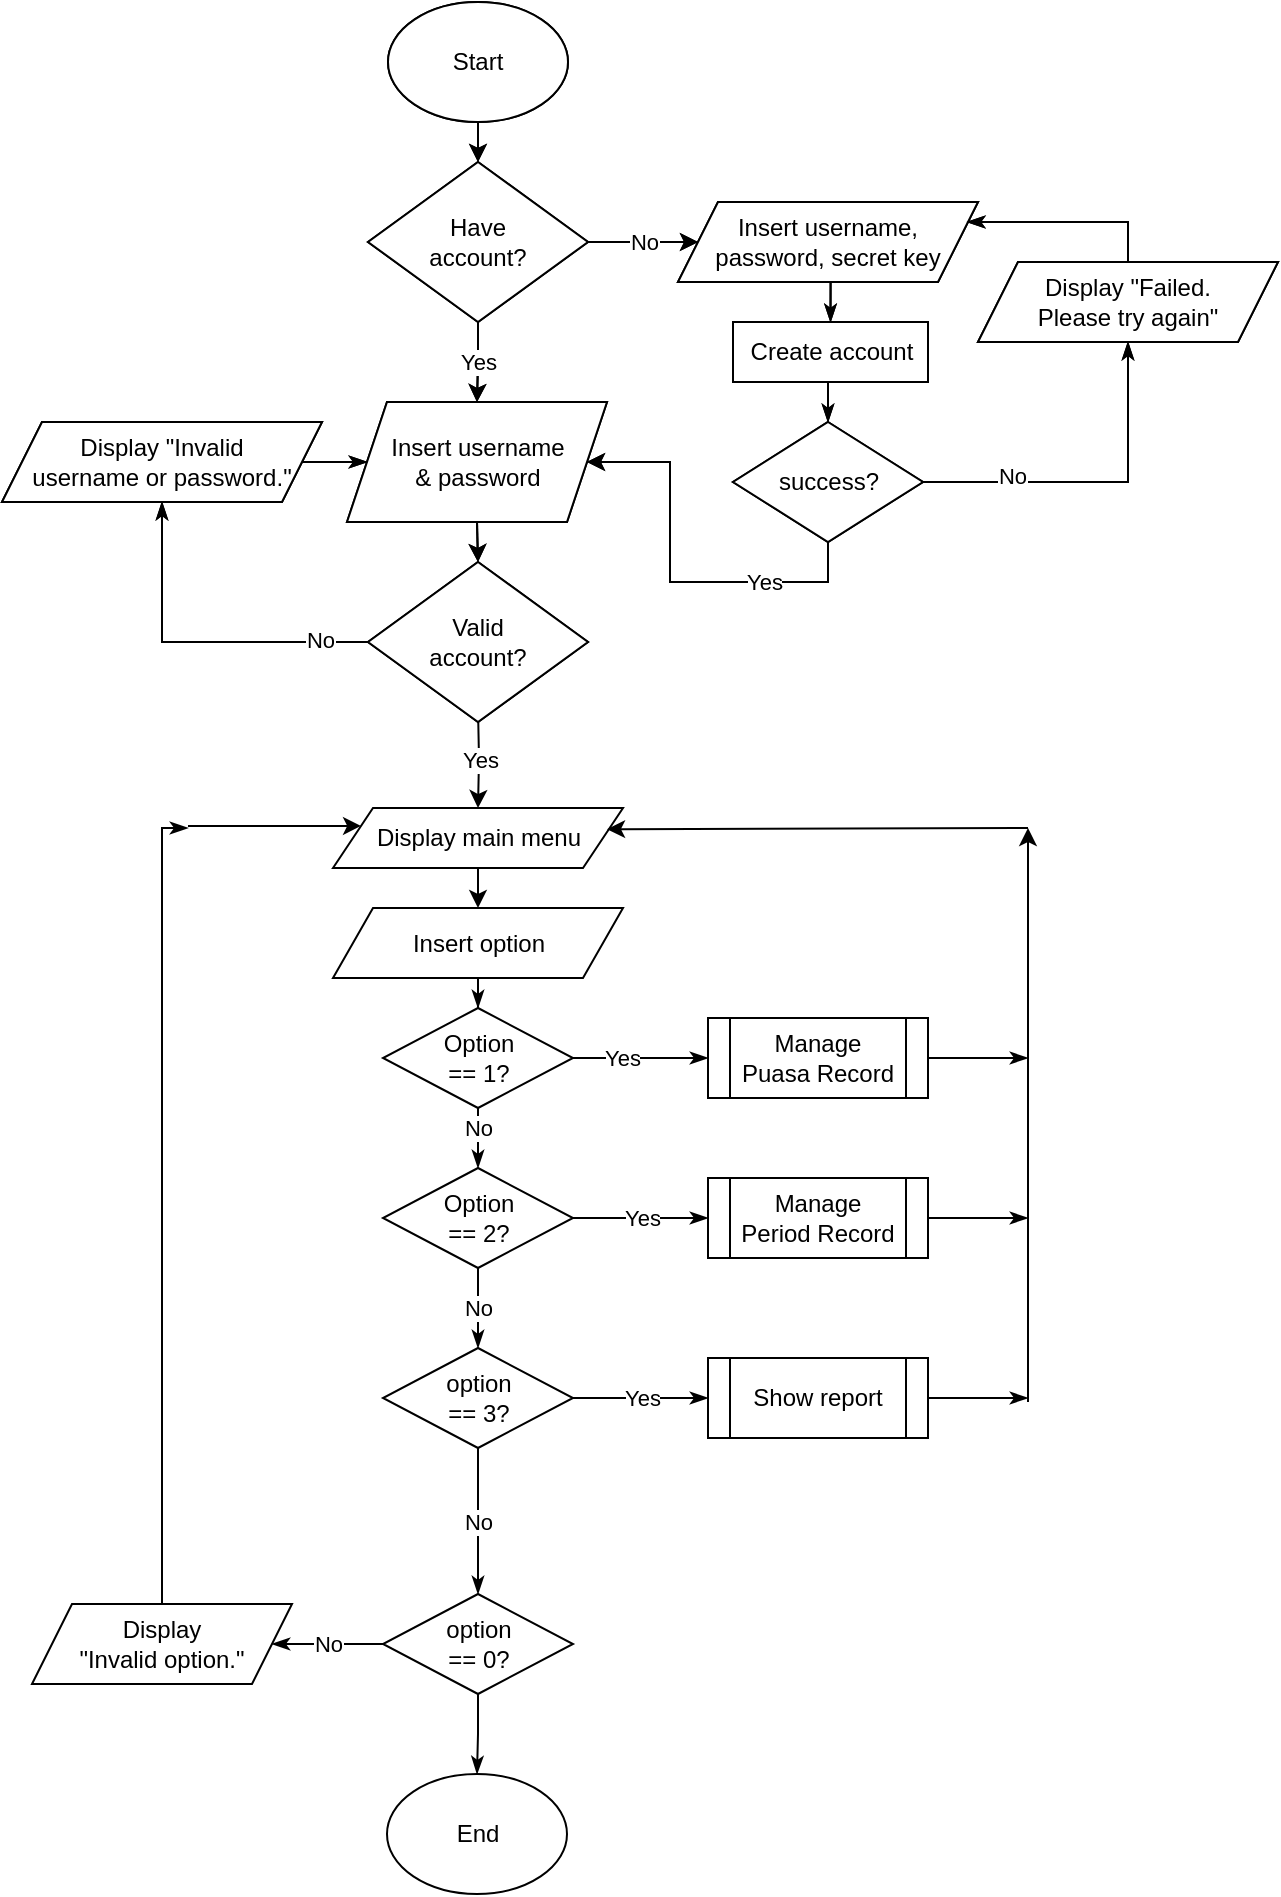 <mxfile version="17.2.4" type="github" pages="4">
  <diagram id="C5RBs43oDa-KdzZeNtuy" name="Main">
    <mxGraphModel dx="1203" dy="583" grid="1" gridSize="10" guides="1" tooltips="1" connect="1" arrows="1" fold="1" page="1" pageScale="1" pageWidth="827" pageHeight="1169" math="0" shadow="0">
      <root>
        <mxCell id="WIyWlLk6GJQsqaUBKTNV-0" />
        <mxCell id="WIyWlLk6GJQsqaUBKTNV-1" parent="WIyWlLk6GJQsqaUBKTNV-0" />
        <mxCell id="pkfR2PZHFAwa4gKdNn1j-24" style="edgeStyle=orthogonalEdgeStyle;rounded=0;orthogonalLoop=1;jettySize=auto;html=1;exitX=0.5;exitY=1;exitDx=0;exitDy=0;entryX=0.5;entryY=0;entryDx=0;entryDy=0;" edge="1" parent="WIyWlLk6GJQsqaUBKTNV-1" source="pkfR2PZHFAwa4gKdNn1j-25" target="pkfR2PZHFAwa4gKdNn1j-28">
          <mxGeometry relative="1" as="geometry" />
        </mxCell>
        <mxCell id="pkfR2PZHFAwa4gKdNn1j-25" value="Start" style="ellipse;whiteSpace=wrap;html=1;" vertex="1" parent="WIyWlLk6GJQsqaUBKTNV-1">
          <mxGeometry x="240" y="10" width="90" height="60" as="geometry" />
        </mxCell>
        <mxCell id="pkfR2PZHFAwa4gKdNn1j-26" value="Yes" style="edgeStyle=orthogonalEdgeStyle;rounded=0;orthogonalLoop=1;jettySize=auto;html=1;exitX=0.5;exitY=1;exitDx=0;exitDy=0;entryX=0.5;entryY=0;entryDx=0;entryDy=0;" edge="1" parent="WIyWlLk6GJQsqaUBKTNV-1" source="pkfR2PZHFAwa4gKdNn1j-28" target="pkfR2PZHFAwa4gKdNn1j-30">
          <mxGeometry relative="1" as="geometry" />
        </mxCell>
        <mxCell id="pkfR2PZHFAwa4gKdNn1j-27" value="No" style="edgeStyle=orthogonalEdgeStyle;rounded=0;orthogonalLoop=1;jettySize=auto;html=1;exitX=1;exitY=0.5;exitDx=0;exitDy=0;entryX=0;entryY=0.5;entryDx=0;entryDy=0;" edge="1" parent="WIyWlLk6GJQsqaUBKTNV-1" source="pkfR2PZHFAwa4gKdNn1j-28" target="pkfR2PZHFAwa4gKdNn1j-35">
          <mxGeometry relative="1" as="geometry">
            <mxPoint x="395.0" y="130" as="targetPoint" />
          </mxGeometry>
        </mxCell>
        <mxCell id="pkfR2PZHFAwa4gKdNn1j-28" value="Have&lt;br&gt;account?" style="rhombus;whiteSpace=wrap;html=1;" vertex="1" parent="WIyWlLk6GJQsqaUBKTNV-1">
          <mxGeometry x="230" y="90" width="110" height="80" as="geometry" />
        </mxCell>
        <mxCell id="pkfR2PZHFAwa4gKdNn1j-29" style="edgeStyle=orthogonalEdgeStyle;rounded=0;orthogonalLoop=1;jettySize=auto;html=1;exitX=0.5;exitY=1;exitDx=0;exitDy=0;entryX=0.5;entryY=0;entryDx=0;entryDy=0;" edge="1" parent="WIyWlLk6GJQsqaUBKTNV-1" source="pkfR2PZHFAwa4gKdNn1j-30" target="pkfR2PZHFAwa4gKdNn1j-33">
          <mxGeometry relative="1" as="geometry" />
        </mxCell>
        <mxCell id="pkfR2PZHFAwa4gKdNn1j-30" value="Insert username&lt;br&gt;&amp;amp; password" style="shape=parallelogram;perimeter=parallelogramPerimeter;whiteSpace=wrap;html=1;fixedSize=1;" vertex="1" parent="WIyWlLk6GJQsqaUBKTNV-1">
          <mxGeometry x="219.5" y="210" width="130" height="60" as="geometry" />
        </mxCell>
        <mxCell id="pkfR2PZHFAwa4gKdNn1j-31" style="edgeStyle=orthogonalEdgeStyle;rounded=0;orthogonalLoop=1;jettySize=auto;html=1;exitX=0;exitY=0.5;exitDx=0;exitDy=0;entryX=0.5;entryY=1;entryDx=0;entryDy=0;endArrow=classicThin;endFill=1;" edge="1" parent="WIyWlLk6GJQsqaUBKTNV-1" source="pkfR2PZHFAwa4gKdNn1j-33" target="pkfR2PZHFAwa4gKdNn1j-45">
          <mxGeometry relative="1" as="geometry" />
        </mxCell>
        <mxCell id="pkfR2PZHFAwa4gKdNn1j-32" value="No" style="edgeLabel;html=1;align=center;verticalAlign=middle;resizable=0;points=[];" vertex="1" connectable="0" parent="pkfR2PZHFAwa4gKdNn1j-31">
          <mxGeometry x="-0.715" y="-1" relative="1" as="geometry">
            <mxPoint as="offset" />
          </mxGeometry>
        </mxCell>
        <mxCell id="pkfR2PZHFAwa4gKdNn1j-33" value="Valid&lt;br&gt;account?" style="rhombus;whiteSpace=wrap;html=1;" vertex="1" parent="WIyWlLk6GJQsqaUBKTNV-1">
          <mxGeometry x="230" y="290" width="110" height="80" as="geometry" />
        </mxCell>
        <mxCell id="pkfR2PZHFAwa4gKdNn1j-34" style="edgeStyle=orthogonalEdgeStyle;rounded=0;orthogonalLoop=1;jettySize=auto;html=1;exitX=0.5;exitY=1;exitDx=0;exitDy=0;entryX=0.5;entryY=0;entryDx=0;entryDy=0;endArrow=classicThin;endFill=1;" edge="1" parent="WIyWlLk6GJQsqaUBKTNV-1" source="pkfR2PZHFAwa4gKdNn1j-35" target="pkfR2PZHFAwa4gKdNn1j-41">
          <mxGeometry relative="1" as="geometry" />
        </mxCell>
        <mxCell id="pkfR2PZHFAwa4gKdNn1j-35" value="Insert username, password, secret key" style="shape=parallelogram;perimeter=parallelogramPerimeter;whiteSpace=wrap;html=1;fixedSize=1;" vertex="1" parent="WIyWlLk6GJQsqaUBKTNV-1">
          <mxGeometry x="385" y="110" width="150" height="40" as="geometry" />
        </mxCell>
        <mxCell id="pkfR2PZHFAwa4gKdNn1j-36" value="Yes" style="edgeStyle=orthogonalEdgeStyle;rounded=0;orthogonalLoop=1;jettySize=auto;html=1;exitX=0.5;exitY=1;exitDx=0;exitDy=0;entryX=1;entryY=0.5;entryDx=0;entryDy=0;" edge="1" parent="WIyWlLk6GJQsqaUBKTNV-1" source="pkfR2PZHFAwa4gKdNn1j-39" target="pkfR2PZHFAwa4gKdNn1j-30">
          <mxGeometry x="-0.474" relative="1" as="geometry">
            <mxPoint as="offset" />
          </mxGeometry>
        </mxCell>
        <mxCell id="pkfR2PZHFAwa4gKdNn1j-37" style="edgeStyle=orthogonalEdgeStyle;rounded=0;orthogonalLoop=1;jettySize=auto;html=1;exitX=1;exitY=0.5;exitDx=0;exitDy=0;entryX=0.5;entryY=1;entryDx=0;entryDy=0;endArrow=classicThin;endFill=1;" edge="1" parent="WIyWlLk6GJQsqaUBKTNV-1" source="pkfR2PZHFAwa4gKdNn1j-39" target="pkfR2PZHFAwa4gKdNn1j-43">
          <mxGeometry relative="1" as="geometry" />
        </mxCell>
        <mxCell id="pkfR2PZHFAwa4gKdNn1j-38" value="No" style="edgeLabel;html=1;align=center;verticalAlign=middle;resizable=0;points=[];" vertex="1" connectable="0" parent="pkfR2PZHFAwa4gKdNn1j-37">
          <mxGeometry x="-0.491" y="3" relative="1" as="geometry">
            <mxPoint as="offset" />
          </mxGeometry>
        </mxCell>
        <mxCell id="pkfR2PZHFAwa4gKdNn1j-39" value="success?" style="rhombus;whiteSpace=wrap;html=1;" vertex="1" parent="WIyWlLk6GJQsqaUBKTNV-1">
          <mxGeometry x="412.5" y="220" width="95" height="60" as="geometry" />
        </mxCell>
        <mxCell id="pkfR2PZHFAwa4gKdNn1j-40" style="edgeStyle=orthogonalEdgeStyle;rounded=0;orthogonalLoop=1;jettySize=auto;html=1;exitX=0.5;exitY=1;exitDx=0;exitDy=0;entryX=0.5;entryY=0;entryDx=0;entryDy=0;endArrow=classicThin;endFill=1;" edge="1" parent="WIyWlLk6GJQsqaUBKTNV-1" source="pkfR2PZHFAwa4gKdNn1j-41" target="pkfR2PZHFAwa4gKdNn1j-39">
          <mxGeometry relative="1" as="geometry" />
        </mxCell>
        <mxCell id="pkfR2PZHFAwa4gKdNn1j-41" value="Create account" style="rounded=0;whiteSpace=wrap;html=1;" vertex="1" parent="WIyWlLk6GJQsqaUBKTNV-1">
          <mxGeometry x="412.5" y="170" width="97.5" height="30" as="geometry" />
        </mxCell>
        <mxCell id="pkfR2PZHFAwa4gKdNn1j-42" style="edgeStyle=orthogonalEdgeStyle;rounded=0;orthogonalLoop=1;jettySize=auto;html=1;exitX=0.5;exitY=0;exitDx=0;exitDy=0;entryX=1;entryY=0.25;entryDx=0;entryDy=0;endArrow=classicThin;endFill=1;" edge="1" parent="WIyWlLk6GJQsqaUBKTNV-1" source="pkfR2PZHFAwa4gKdNn1j-43" target="pkfR2PZHFAwa4gKdNn1j-35">
          <mxGeometry relative="1" as="geometry" />
        </mxCell>
        <mxCell id="pkfR2PZHFAwa4gKdNn1j-43" value="Display &quot;Failed. &lt;br&gt;Please try again&quot;" style="shape=parallelogram;perimeter=parallelogramPerimeter;whiteSpace=wrap;html=1;fixedSize=1;" vertex="1" parent="WIyWlLk6GJQsqaUBKTNV-1">
          <mxGeometry x="535" y="140" width="150" height="40" as="geometry" />
        </mxCell>
        <mxCell id="pkfR2PZHFAwa4gKdNn1j-44" style="edgeStyle=orthogonalEdgeStyle;rounded=0;orthogonalLoop=1;jettySize=auto;html=1;exitX=1;exitY=0.5;exitDx=0;exitDy=0;entryX=0;entryY=0.5;entryDx=0;entryDy=0;endArrow=classicThin;endFill=1;" edge="1" parent="WIyWlLk6GJQsqaUBKTNV-1" source="pkfR2PZHFAwa4gKdNn1j-45" target="pkfR2PZHFAwa4gKdNn1j-30">
          <mxGeometry relative="1" as="geometry" />
        </mxCell>
        <mxCell id="pkfR2PZHFAwa4gKdNn1j-45" value="Display &quot;Invalid &lt;br&gt;username or password.&quot;" style="shape=parallelogram;perimeter=parallelogramPerimeter;whiteSpace=wrap;html=1;fixedSize=1;" vertex="1" parent="WIyWlLk6GJQsqaUBKTNV-1">
          <mxGeometry x="47" y="220" width="160" height="40" as="geometry" />
        </mxCell>
        <mxCell id="pkfR2PZHFAwa4gKdNn1j-46" style="edgeStyle=orthogonalEdgeStyle;rounded=0;orthogonalLoop=1;jettySize=auto;html=1;exitX=0.5;exitY=1;exitDx=0;exitDy=0;entryX=0.5;entryY=0;entryDx=0;entryDy=0;" edge="1" parent="WIyWlLk6GJQsqaUBKTNV-1" source="pkfR2PZHFAwa4gKdNn1j-47" target="pkfR2PZHFAwa4gKdNn1j-50">
          <mxGeometry relative="1" as="geometry" />
        </mxCell>
        <mxCell id="pkfR2PZHFAwa4gKdNn1j-47" value="Start" style="ellipse;whiteSpace=wrap;html=1;" vertex="1" parent="WIyWlLk6GJQsqaUBKTNV-1">
          <mxGeometry x="240" y="10" width="90" height="60" as="geometry" />
        </mxCell>
        <mxCell id="pkfR2PZHFAwa4gKdNn1j-48" value="Yes" style="edgeStyle=orthogonalEdgeStyle;rounded=0;orthogonalLoop=1;jettySize=auto;html=1;exitX=0.5;exitY=1;exitDx=0;exitDy=0;entryX=0.5;entryY=0;entryDx=0;entryDy=0;" edge="1" parent="WIyWlLk6GJQsqaUBKTNV-1" source="pkfR2PZHFAwa4gKdNn1j-50" target="pkfR2PZHFAwa4gKdNn1j-52">
          <mxGeometry relative="1" as="geometry" />
        </mxCell>
        <mxCell id="pkfR2PZHFAwa4gKdNn1j-49" value="No" style="edgeStyle=orthogonalEdgeStyle;rounded=0;orthogonalLoop=1;jettySize=auto;html=1;exitX=1;exitY=0.5;exitDx=0;exitDy=0;entryX=0;entryY=0.5;entryDx=0;entryDy=0;" edge="1" parent="WIyWlLk6GJQsqaUBKTNV-1" source="pkfR2PZHFAwa4gKdNn1j-50" target="pkfR2PZHFAwa4gKdNn1j-62">
          <mxGeometry relative="1" as="geometry">
            <mxPoint x="395.0" y="130" as="targetPoint" />
          </mxGeometry>
        </mxCell>
        <mxCell id="pkfR2PZHFAwa4gKdNn1j-50" value="Have&lt;br&gt;account?" style="rhombus;whiteSpace=wrap;html=1;" vertex="1" parent="WIyWlLk6GJQsqaUBKTNV-1">
          <mxGeometry x="230" y="90" width="110" height="80" as="geometry" />
        </mxCell>
        <mxCell id="pkfR2PZHFAwa4gKdNn1j-51" style="edgeStyle=orthogonalEdgeStyle;rounded=0;orthogonalLoop=1;jettySize=auto;html=1;exitX=0.5;exitY=1;exitDx=0;exitDy=0;entryX=0.5;entryY=0;entryDx=0;entryDy=0;" edge="1" parent="WIyWlLk6GJQsqaUBKTNV-1" source="pkfR2PZHFAwa4gKdNn1j-52" target="pkfR2PZHFAwa4gKdNn1j-56">
          <mxGeometry relative="1" as="geometry" />
        </mxCell>
        <mxCell id="pkfR2PZHFAwa4gKdNn1j-52" value="Insert username&lt;br&gt;&amp;amp; password" style="shape=parallelogram;perimeter=parallelogramPerimeter;whiteSpace=wrap;html=1;fixedSize=1;" vertex="1" parent="WIyWlLk6GJQsqaUBKTNV-1">
          <mxGeometry x="219.5" y="210" width="130" height="60" as="geometry" />
        </mxCell>
        <mxCell id="pkfR2PZHFAwa4gKdNn1j-53" value="Yes" style="edgeStyle=orthogonalEdgeStyle;rounded=0;orthogonalLoop=1;jettySize=auto;html=1;exitX=0.5;exitY=1;exitDx=0;exitDy=0;entryX=0.5;entryY=0;entryDx=0;entryDy=0;" edge="1" parent="WIyWlLk6GJQsqaUBKTNV-1" target="pkfR2PZHFAwa4gKdNn1j-58">
          <mxGeometry relative="1" as="geometry">
            <mxPoint x="285" y="363" as="sourcePoint" />
          </mxGeometry>
        </mxCell>
        <mxCell id="pkfR2PZHFAwa4gKdNn1j-54" style="edgeStyle=orthogonalEdgeStyle;rounded=0;orthogonalLoop=1;jettySize=auto;html=1;exitX=0;exitY=0.5;exitDx=0;exitDy=0;entryX=0.5;entryY=1;entryDx=0;entryDy=0;endArrow=classicThin;endFill=1;" edge="1" parent="WIyWlLk6GJQsqaUBKTNV-1" source="pkfR2PZHFAwa4gKdNn1j-56" target="pkfR2PZHFAwa4gKdNn1j-72">
          <mxGeometry relative="1" as="geometry" />
        </mxCell>
        <mxCell id="pkfR2PZHFAwa4gKdNn1j-55" value="No" style="edgeLabel;html=1;align=center;verticalAlign=middle;resizable=0;points=[];" vertex="1" connectable="0" parent="pkfR2PZHFAwa4gKdNn1j-54">
          <mxGeometry x="-0.715" y="-1" relative="1" as="geometry">
            <mxPoint as="offset" />
          </mxGeometry>
        </mxCell>
        <mxCell id="pkfR2PZHFAwa4gKdNn1j-56" value="Valid&lt;br&gt;account?" style="rhombus;whiteSpace=wrap;html=1;" vertex="1" parent="WIyWlLk6GJQsqaUBKTNV-1">
          <mxGeometry x="230" y="290" width="110" height="80" as="geometry" />
        </mxCell>
        <mxCell id="pkfR2PZHFAwa4gKdNn1j-57" style="edgeStyle=orthogonalEdgeStyle;rounded=0;orthogonalLoop=1;jettySize=auto;html=1;exitX=0.5;exitY=1;exitDx=0;exitDy=0;entryX=0.5;entryY=0;entryDx=0;entryDy=0;" edge="1" parent="WIyWlLk6GJQsqaUBKTNV-1" source="pkfR2PZHFAwa4gKdNn1j-58" target="pkfR2PZHFAwa4gKdNn1j-60">
          <mxGeometry relative="1" as="geometry" />
        </mxCell>
        <mxCell id="pkfR2PZHFAwa4gKdNn1j-58" value="Display main menu" style="shape=parallelogram;perimeter=parallelogramPerimeter;whiteSpace=wrap;html=1;fixedSize=1;" vertex="1" parent="WIyWlLk6GJQsqaUBKTNV-1">
          <mxGeometry x="212.5" y="413" width="145" height="30" as="geometry" />
        </mxCell>
        <mxCell id="pkfR2PZHFAwa4gKdNn1j-59" style="edgeStyle=orthogonalEdgeStyle;rounded=0;orthogonalLoop=1;jettySize=auto;html=1;exitX=0.5;exitY=1;exitDx=0;exitDy=0;endArrow=classicThin;endFill=1;" edge="1" parent="WIyWlLk6GJQsqaUBKTNV-1" source="pkfR2PZHFAwa4gKdNn1j-60" target="pkfR2PZHFAwa4gKdNn1j-76">
          <mxGeometry relative="1" as="geometry" />
        </mxCell>
        <mxCell id="pkfR2PZHFAwa4gKdNn1j-60" value="Insert option" style="shape=parallelogram;perimeter=parallelogramPerimeter;whiteSpace=wrap;html=1;fixedSize=1;" vertex="1" parent="WIyWlLk6GJQsqaUBKTNV-1">
          <mxGeometry x="212.5" y="463" width="145" height="35" as="geometry" />
        </mxCell>
        <mxCell id="pkfR2PZHFAwa4gKdNn1j-61" style="edgeStyle=orthogonalEdgeStyle;rounded=0;orthogonalLoop=1;jettySize=auto;html=1;exitX=0.5;exitY=1;exitDx=0;exitDy=0;entryX=0.5;entryY=0;entryDx=0;entryDy=0;endArrow=classicThin;endFill=1;" edge="1" parent="WIyWlLk6GJQsqaUBKTNV-1" source="pkfR2PZHFAwa4gKdNn1j-62" target="pkfR2PZHFAwa4gKdNn1j-68">
          <mxGeometry relative="1" as="geometry" />
        </mxCell>
        <mxCell id="pkfR2PZHFAwa4gKdNn1j-62" value="Insert username, password, secret key" style="shape=parallelogram;perimeter=parallelogramPerimeter;whiteSpace=wrap;html=1;fixedSize=1;" vertex="1" parent="WIyWlLk6GJQsqaUBKTNV-1">
          <mxGeometry x="385" y="110" width="150" height="40" as="geometry" />
        </mxCell>
        <mxCell id="pkfR2PZHFAwa4gKdNn1j-63" value="Yes" style="edgeStyle=orthogonalEdgeStyle;rounded=0;orthogonalLoop=1;jettySize=auto;html=1;exitX=0.5;exitY=1;exitDx=0;exitDy=0;entryX=1;entryY=0.5;entryDx=0;entryDy=0;" edge="1" parent="WIyWlLk6GJQsqaUBKTNV-1" source="pkfR2PZHFAwa4gKdNn1j-66" target="pkfR2PZHFAwa4gKdNn1j-52">
          <mxGeometry x="-0.474" relative="1" as="geometry">
            <mxPoint as="offset" />
          </mxGeometry>
        </mxCell>
        <mxCell id="pkfR2PZHFAwa4gKdNn1j-64" style="edgeStyle=orthogonalEdgeStyle;rounded=0;orthogonalLoop=1;jettySize=auto;html=1;exitX=1;exitY=0.5;exitDx=0;exitDy=0;entryX=0.5;entryY=1;entryDx=0;entryDy=0;endArrow=classicThin;endFill=1;" edge="1" parent="WIyWlLk6GJQsqaUBKTNV-1" source="pkfR2PZHFAwa4gKdNn1j-66" target="pkfR2PZHFAwa4gKdNn1j-70">
          <mxGeometry relative="1" as="geometry" />
        </mxCell>
        <mxCell id="pkfR2PZHFAwa4gKdNn1j-65" value="No" style="edgeLabel;html=1;align=center;verticalAlign=middle;resizable=0;points=[];" vertex="1" connectable="0" parent="pkfR2PZHFAwa4gKdNn1j-64">
          <mxGeometry x="-0.491" y="3" relative="1" as="geometry">
            <mxPoint as="offset" />
          </mxGeometry>
        </mxCell>
        <mxCell id="pkfR2PZHFAwa4gKdNn1j-66" value="success?" style="rhombus;whiteSpace=wrap;html=1;" vertex="1" parent="WIyWlLk6GJQsqaUBKTNV-1">
          <mxGeometry x="412.5" y="220" width="95" height="60" as="geometry" />
        </mxCell>
        <mxCell id="pkfR2PZHFAwa4gKdNn1j-67" style="edgeStyle=orthogonalEdgeStyle;rounded=0;orthogonalLoop=1;jettySize=auto;html=1;exitX=0.5;exitY=1;exitDx=0;exitDy=0;entryX=0.5;entryY=0;entryDx=0;entryDy=0;endArrow=classicThin;endFill=1;" edge="1" parent="WIyWlLk6GJQsqaUBKTNV-1" source="pkfR2PZHFAwa4gKdNn1j-68" target="pkfR2PZHFAwa4gKdNn1j-66">
          <mxGeometry relative="1" as="geometry" />
        </mxCell>
        <mxCell id="pkfR2PZHFAwa4gKdNn1j-68" value="Create account" style="rounded=0;whiteSpace=wrap;html=1;" vertex="1" parent="WIyWlLk6GJQsqaUBKTNV-1">
          <mxGeometry x="412.5" y="170" width="97.5" height="30" as="geometry" />
        </mxCell>
        <mxCell id="pkfR2PZHFAwa4gKdNn1j-69" style="edgeStyle=orthogonalEdgeStyle;rounded=0;orthogonalLoop=1;jettySize=auto;html=1;exitX=0.5;exitY=0;exitDx=0;exitDy=0;entryX=1;entryY=0.25;entryDx=0;entryDy=0;endArrow=classicThin;endFill=1;" edge="1" parent="WIyWlLk6GJQsqaUBKTNV-1" source="pkfR2PZHFAwa4gKdNn1j-70" target="pkfR2PZHFAwa4gKdNn1j-62">
          <mxGeometry relative="1" as="geometry" />
        </mxCell>
        <mxCell id="pkfR2PZHFAwa4gKdNn1j-70" value="Display &quot;Failed. &lt;br&gt;Please try again&quot;" style="shape=parallelogram;perimeter=parallelogramPerimeter;whiteSpace=wrap;html=1;fixedSize=1;" vertex="1" parent="WIyWlLk6GJQsqaUBKTNV-1">
          <mxGeometry x="535" y="140" width="150" height="40" as="geometry" />
        </mxCell>
        <mxCell id="pkfR2PZHFAwa4gKdNn1j-71" style="edgeStyle=orthogonalEdgeStyle;rounded=0;orthogonalLoop=1;jettySize=auto;html=1;exitX=1;exitY=0.5;exitDx=0;exitDy=0;entryX=0;entryY=0.5;entryDx=0;entryDy=0;endArrow=classicThin;endFill=1;" edge="1" parent="WIyWlLk6GJQsqaUBKTNV-1" source="pkfR2PZHFAwa4gKdNn1j-72" target="pkfR2PZHFAwa4gKdNn1j-52">
          <mxGeometry relative="1" as="geometry" />
        </mxCell>
        <mxCell id="pkfR2PZHFAwa4gKdNn1j-72" value="Display &quot;Invalid &lt;br&gt;username or password.&quot;" style="shape=parallelogram;perimeter=parallelogramPerimeter;whiteSpace=wrap;html=1;fixedSize=1;" vertex="1" parent="WIyWlLk6GJQsqaUBKTNV-1">
          <mxGeometry x="47" y="220" width="160" height="40" as="geometry" />
        </mxCell>
        <mxCell id="pkfR2PZHFAwa4gKdNn1j-73" value="No" style="edgeStyle=orthogonalEdgeStyle;rounded=0;orthogonalLoop=1;jettySize=auto;html=1;exitX=0.5;exitY=1;exitDx=0;exitDy=0;entryX=0.5;entryY=0;entryDx=0;entryDy=0;endArrow=classicThin;endFill=1;" edge="1" parent="WIyWlLk6GJQsqaUBKTNV-1" source="pkfR2PZHFAwa4gKdNn1j-76" target="pkfR2PZHFAwa4gKdNn1j-79">
          <mxGeometry x="-0.333" relative="1" as="geometry">
            <mxPoint as="offset" />
          </mxGeometry>
        </mxCell>
        <mxCell id="pkfR2PZHFAwa4gKdNn1j-74" style="edgeStyle=orthogonalEdgeStyle;rounded=0;orthogonalLoop=1;jettySize=auto;html=1;exitX=1;exitY=0.5;exitDx=0;exitDy=0;entryX=0;entryY=0.5;entryDx=0;entryDy=0;endArrow=classicThin;endFill=1;" edge="1" parent="WIyWlLk6GJQsqaUBKTNV-1" source="pkfR2PZHFAwa4gKdNn1j-76" target="pkfR2PZHFAwa4gKdNn1j-87">
          <mxGeometry relative="1" as="geometry" />
        </mxCell>
        <mxCell id="pkfR2PZHFAwa4gKdNn1j-75" value="Yes" style="edgeLabel;html=1;align=center;verticalAlign=middle;resizable=0;points=[];" vertex="1" connectable="0" parent="pkfR2PZHFAwa4gKdNn1j-74">
          <mxGeometry x="-0.271" y="3" relative="1" as="geometry">
            <mxPoint y="3" as="offset" />
          </mxGeometry>
        </mxCell>
        <mxCell id="pkfR2PZHFAwa4gKdNn1j-76" value="Option&lt;br&gt;== 1?" style="rhombus;whiteSpace=wrap;html=1;" vertex="1" parent="WIyWlLk6GJQsqaUBKTNV-1">
          <mxGeometry x="237.5" y="513" width="95" height="50" as="geometry" />
        </mxCell>
        <mxCell id="pkfR2PZHFAwa4gKdNn1j-77" value="No" style="edgeStyle=orthogonalEdgeStyle;rounded=0;orthogonalLoop=1;jettySize=auto;html=1;exitX=0.5;exitY=1;exitDx=0;exitDy=0;entryX=0.5;entryY=0;entryDx=0;entryDy=0;endArrow=classicThin;endFill=1;" edge="1" parent="WIyWlLk6GJQsqaUBKTNV-1" source="pkfR2PZHFAwa4gKdNn1j-79" target="pkfR2PZHFAwa4gKdNn1j-82">
          <mxGeometry relative="1" as="geometry" />
        </mxCell>
        <mxCell id="pkfR2PZHFAwa4gKdNn1j-78" value="Yes" style="edgeStyle=orthogonalEdgeStyle;rounded=0;orthogonalLoop=1;jettySize=auto;html=1;exitX=1;exitY=0.5;exitDx=0;exitDy=0;entryX=0;entryY=0.5;entryDx=0;entryDy=0;endArrow=classicThin;endFill=1;" edge="1" parent="WIyWlLk6GJQsqaUBKTNV-1" source="pkfR2PZHFAwa4gKdNn1j-79" target="pkfR2PZHFAwa4gKdNn1j-89">
          <mxGeometry relative="1" as="geometry" />
        </mxCell>
        <mxCell id="pkfR2PZHFAwa4gKdNn1j-79" value="Option&lt;br&gt;== 2?" style="rhombus;whiteSpace=wrap;html=1;" vertex="1" parent="WIyWlLk6GJQsqaUBKTNV-1">
          <mxGeometry x="237.5" y="593" width="95" height="50" as="geometry" />
        </mxCell>
        <mxCell id="pkfR2PZHFAwa4gKdNn1j-80" value="No" style="edgeStyle=orthogonalEdgeStyle;rounded=0;orthogonalLoop=1;jettySize=auto;html=1;exitX=0.5;exitY=1;exitDx=0;exitDy=0;endArrow=classicThin;endFill=1;entryX=0.5;entryY=0;entryDx=0;entryDy=0;" edge="1" parent="WIyWlLk6GJQsqaUBKTNV-1" source="pkfR2PZHFAwa4gKdNn1j-82" target="pkfR2PZHFAwa4gKdNn1j-96">
          <mxGeometry relative="1" as="geometry">
            <mxPoint x="287.5" y="753" as="sourcePoint" />
            <mxPoint x="285.0" y="773" as="targetPoint" />
          </mxGeometry>
        </mxCell>
        <mxCell id="pkfR2PZHFAwa4gKdNn1j-81" value="Yes" style="edgeStyle=orthogonalEdgeStyle;rounded=0;orthogonalLoop=1;jettySize=auto;html=1;exitX=1;exitY=0.5;exitDx=0;exitDy=0;entryX=0;entryY=0.5;entryDx=0;entryDy=0;endArrow=classicThin;endFill=1;" edge="1" parent="WIyWlLk6GJQsqaUBKTNV-1" source="pkfR2PZHFAwa4gKdNn1j-82" target="pkfR2PZHFAwa4gKdNn1j-91">
          <mxGeometry relative="1" as="geometry" />
        </mxCell>
        <mxCell id="pkfR2PZHFAwa4gKdNn1j-82" value="option &lt;br&gt;== 3?" style="rhombus;whiteSpace=wrap;html=1;" vertex="1" parent="WIyWlLk6GJQsqaUBKTNV-1">
          <mxGeometry x="237.5" y="683" width="95" height="50" as="geometry" />
        </mxCell>
        <mxCell id="pkfR2PZHFAwa4gKdNn1j-86" style="edgeStyle=orthogonalEdgeStyle;rounded=0;orthogonalLoop=1;jettySize=auto;html=1;exitX=1;exitY=0.5;exitDx=0;exitDy=0;endArrow=classicThin;endFill=1;" edge="1" parent="WIyWlLk6GJQsqaUBKTNV-1" source="pkfR2PZHFAwa4gKdNn1j-87">
          <mxGeometry relative="1" as="geometry">
            <mxPoint x="560" y="538" as="targetPoint" />
          </mxGeometry>
        </mxCell>
        <mxCell id="pkfR2PZHFAwa4gKdNn1j-87" value="Manage&lt;br&gt;Puasa Record" style="shape=process;whiteSpace=wrap;html=1;backgroundOutline=1;" vertex="1" parent="WIyWlLk6GJQsqaUBKTNV-1">
          <mxGeometry x="400" y="518" width="110" height="40" as="geometry" />
        </mxCell>
        <mxCell id="pkfR2PZHFAwa4gKdNn1j-88" style="edgeStyle=orthogonalEdgeStyle;rounded=0;orthogonalLoop=1;jettySize=auto;html=1;exitX=1;exitY=0.5;exitDx=0;exitDy=0;endArrow=classicThin;endFill=1;" edge="1" parent="WIyWlLk6GJQsqaUBKTNV-1" source="pkfR2PZHFAwa4gKdNn1j-89">
          <mxGeometry relative="1" as="geometry">
            <mxPoint x="560" y="618" as="targetPoint" />
          </mxGeometry>
        </mxCell>
        <mxCell id="pkfR2PZHFAwa4gKdNn1j-89" value="Manage&lt;br&gt;Period Record" style="shape=process;whiteSpace=wrap;html=1;backgroundOutline=1;" vertex="1" parent="WIyWlLk6GJQsqaUBKTNV-1">
          <mxGeometry x="400" y="598" width="110" height="40" as="geometry" />
        </mxCell>
        <mxCell id="pkfR2PZHFAwa4gKdNn1j-90" style="edgeStyle=orthogonalEdgeStyle;rounded=0;orthogonalLoop=1;jettySize=auto;html=1;exitX=1;exitY=0.5;exitDx=0;exitDy=0;endArrow=classicThin;endFill=1;" edge="1" parent="WIyWlLk6GJQsqaUBKTNV-1" source="pkfR2PZHFAwa4gKdNn1j-91">
          <mxGeometry relative="1" as="geometry">
            <mxPoint x="560" y="708" as="targetPoint" />
          </mxGeometry>
        </mxCell>
        <mxCell id="pkfR2PZHFAwa4gKdNn1j-91" value="Show report" style="shape=process;whiteSpace=wrap;html=1;backgroundOutline=1;" vertex="1" parent="WIyWlLk6GJQsqaUBKTNV-1">
          <mxGeometry x="400" y="688" width="110" height="40" as="geometry" />
        </mxCell>
        <mxCell id="pkfR2PZHFAwa4gKdNn1j-94" value="No" style="edgeStyle=orthogonalEdgeStyle;rounded=0;orthogonalLoop=1;jettySize=auto;html=1;exitX=0;exitY=0.5;exitDx=0;exitDy=0;entryX=1;entryY=0.5;entryDx=0;entryDy=0;endArrow=classicThin;endFill=1;" edge="1" parent="WIyWlLk6GJQsqaUBKTNV-1" source="pkfR2PZHFAwa4gKdNn1j-96" target="pkfR2PZHFAwa4gKdNn1j-98">
          <mxGeometry relative="1" as="geometry" />
        </mxCell>
        <mxCell id="pkfR2PZHFAwa4gKdNn1j-95" style="edgeStyle=orthogonalEdgeStyle;rounded=0;orthogonalLoop=1;jettySize=auto;html=1;exitX=0.5;exitY=1;exitDx=0;exitDy=0;endArrow=classicThin;endFill=1;" edge="1" parent="WIyWlLk6GJQsqaUBKTNV-1" source="pkfR2PZHFAwa4gKdNn1j-96" target="pkfR2PZHFAwa4gKdNn1j-100">
          <mxGeometry relative="1" as="geometry" />
        </mxCell>
        <mxCell id="pkfR2PZHFAwa4gKdNn1j-96" value="option &lt;br&gt;== 0?" style="rhombus;whiteSpace=wrap;html=1;" vertex="1" parent="WIyWlLk6GJQsqaUBKTNV-1">
          <mxGeometry x="237.5" y="806" width="95" height="50" as="geometry" />
        </mxCell>
        <mxCell id="pkfR2PZHFAwa4gKdNn1j-97" style="edgeStyle=orthogonalEdgeStyle;rounded=0;orthogonalLoop=1;jettySize=auto;html=1;exitX=0.5;exitY=0;exitDx=0;exitDy=0;endArrow=classicThin;endFill=1;" edge="1" parent="WIyWlLk6GJQsqaUBKTNV-1" source="pkfR2PZHFAwa4gKdNn1j-98">
          <mxGeometry relative="1" as="geometry">
            <mxPoint x="140" y="423" as="targetPoint" />
            <Array as="points">
              <mxPoint x="127" y="423" />
            </Array>
          </mxGeometry>
        </mxCell>
        <mxCell id="pkfR2PZHFAwa4gKdNn1j-98" value="Display&lt;br&gt;&quot;Invalid option.&quot;" style="shape=parallelogram;perimeter=parallelogramPerimeter;whiteSpace=wrap;html=1;fixedSize=1;" vertex="1" parent="WIyWlLk6GJQsqaUBKTNV-1">
          <mxGeometry x="62" y="811" width="130" height="40" as="geometry" />
        </mxCell>
        <mxCell id="pkfR2PZHFAwa4gKdNn1j-99" value="" style="endArrow=classic;html=1;rounded=0;entryX=0;entryY=0.25;entryDx=0;entryDy=0;" edge="1" parent="WIyWlLk6GJQsqaUBKTNV-1" target="pkfR2PZHFAwa4gKdNn1j-58">
          <mxGeometry width="50" height="50" relative="1" as="geometry">
            <mxPoint x="140" y="422" as="sourcePoint" />
            <mxPoint x="210" y="493" as="targetPoint" />
          </mxGeometry>
        </mxCell>
        <mxCell id="pkfR2PZHFAwa4gKdNn1j-100" value="End" style="ellipse;whiteSpace=wrap;html=1;" vertex="1" parent="WIyWlLk6GJQsqaUBKTNV-1">
          <mxGeometry x="239.5" y="896" width="90" height="60" as="geometry" />
        </mxCell>
        <mxCell id="pkfR2PZHFAwa4gKdNn1j-101" value="" style="endArrow=classic;html=1;rounded=0;" edge="1" parent="WIyWlLk6GJQsqaUBKTNV-1">
          <mxGeometry width="50" height="50" relative="1" as="geometry">
            <mxPoint x="560" y="710" as="sourcePoint" />
            <mxPoint x="560" y="423" as="targetPoint" />
          </mxGeometry>
        </mxCell>
        <mxCell id="pkfR2PZHFAwa4gKdNn1j-102" value="" style="endArrow=classic;html=1;rounded=0;entryX=0.945;entryY=0.353;entryDx=0;entryDy=0;entryPerimeter=0;" edge="1" parent="WIyWlLk6GJQsqaUBKTNV-1" target="pkfR2PZHFAwa4gKdNn1j-58">
          <mxGeometry width="50" height="50" relative="1" as="geometry">
            <mxPoint x="560" y="423" as="sourcePoint" />
            <mxPoint x="480" y="413" as="targetPoint" />
          </mxGeometry>
        </mxCell>
      </root>
    </mxGraphModel>
  </diagram>
  <diagram id="GHTG8i0TsVdPCM9y_XtD" name="Puasa Record">
    <mxGraphModel dx="2053" dy="583" grid="1" gridSize="10" guides="1" tooltips="1" connect="1" arrows="1" fold="1" page="1" pageScale="1" pageWidth="850" pageHeight="1100" math="0" shadow="0">
      <root>
        <mxCell id="0" />
        <mxCell id="1" parent="0" />
        <mxCell id="2dmKIv_uPVKsAmY2U7jJ-4" style="edgeStyle=orthogonalEdgeStyle;rounded=0;orthogonalLoop=1;jettySize=auto;html=1;exitX=0.5;exitY=1;exitDx=0;exitDy=0;entryX=0.5;entryY=0;entryDx=0;entryDy=0;fontSize=11;" edge="1" parent="1" target="2dmKIv_uPVKsAmY2U7jJ-3">
          <mxGeometry relative="1" as="geometry">
            <mxPoint x="217" y="90" as="sourcePoint" />
            <mxPoint x="212" y="140" as="targetPoint" />
          </mxGeometry>
        </mxCell>
        <mxCell id="2dmKIv_uPVKsAmY2U7jJ-1" value="&lt;font style=&quot;font-size: 11px&quot;&gt;Manage Puasa Record&lt;/font&gt;" style="shape=process;whiteSpace=wrap;html=1;backgroundOutline=1;fontSize=7;" vertex="1" parent="1">
          <mxGeometry x="140" y="40" width="160" height="50" as="geometry" />
        </mxCell>
        <mxCell id="2dmKIv_uPVKsAmY2U7jJ-7" style="edgeStyle=orthogonalEdgeStyle;rounded=0;orthogonalLoop=1;jettySize=auto;html=1;exitX=0.5;exitY=1;exitDx=0;exitDy=0;entryX=0.5;entryY=0;entryDx=0;entryDy=0;fontSize=11;" edge="1" parent="1" source="2dmKIv_uPVKsAmY2U7jJ-3" target="2dmKIv_uPVKsAmY2U7jJ-6">
          <mxGeometry relative="1" as="geometry" />
        </mxCell>
        <mxCell id="2dmKIv_uPVKsAmY2U7jJ-3" value="Show Menu" style="shape=parallelogram;perimeter=parallelogramPerimeter;whiteSpace=wrap;html=1;fixedSize=1;fontSize=11;" vertex="1" parent="1">
          <mxGeometry x="140" y="120" width="150" height="30" as="geometry" />
        </mxCell>
        <mxCell id="EjhVXDXBt-CcArDsylul-6" style="edgeStyle=orthogonalEdgeStyle;rounded=0;orthogonalLoop=1;jettySize=auto;html=1;exitX=0.5;exitY=1;exitDx=0;exitDy=0;entryX=0.5;entryY=0;entryDx=0;entryDy=0;fontSize=11;" edge="1" parent="1" source="2dmKIv_uPVKsAmY2U7jJ-6" target="EjhVXDXBt-CcArDsylul-2">
          <mxGeometry relative="1" as="geometry" />
        </mxCell>
        <mxCell id="2dmKIv_uPVKsAmY2U7jJ-6" value="Insert option" style="shape=parallelogram;perimeter=parallelogramPerimeter;whiteSpace=wrap;html=1;fixedSize=1;fontSize=11;" vertex="1" parent="1">
          <mxGeometry x="145" y="180" width="150" height="30" as="geometry" />
        </mxCell>
        <mxCell id="EjhVXDXBt-CcArDsylul-1" value="No" style="edgeStyle=orthogonalEdgeStyle;rounded=0;orthogonalLoop=1;jettySize=auto;html=1;exitX=0.5;exitY=1;exitDx=0;exitDy=0;entryX=0.5;entryY=0;entryDx=0;entryDy=0;endArrow=classicThin;endFill=1;" edge="1" parent="1" source="EjhVXDXBt-CcArDsylul-2" target="EjhVXDXBt-CcArDsylul-4">
          <mxGeometry x="-0.333" relative="1" as="geometry">
            <mxPoint as="offset" />
          </mxGeometry>
        </mxCell>
        <mxCell id="EjhVXDXBt-CcArDsylul-9" style="edgeStyle=orthogonalEdgeStyle;rounded=0;orthogonalLoop=1;jettySize=auto;html=1;exitX=1;exitY=0.5;exitDx=0;exitDy=0;entryX=0;entryY=0.5;entryDx=0;entryDy=0;fontSize=11;" edge="1" parent="1" source="EjhVXDXBt-CcArDsylul-2" target="EjhVXDXBt-CcArDsylul-7">
          <mxGeometry relative="1" as="geometry" />
        </mxCell>
        <mxCell id="EjhVXDXBt-CcArDsylul-15" value="Yes" style="edgeLabel;html=1;align=center;verticalAlign=middle;resizable=0;points=[];fontSize=11;" vertex="1" connectable="0" parent="EjhVXDXBt-CcArDsylul-9">
          <mxGeometry x="-0.226" y="1" relative="1" as="geometry">
            <mxPoint as="offset" />
          </mxGeometry>
        </mxCell>
        <mxCell id="EjhVXDXBt-CcArDsylul-2" value="Option&lt;br&gt;== 1?" style="rhombus;whiteSpace=wrap;html=1;" vertex="1" parent="1">
          <mxGeometry x="172.5" y="240" width="95" height="50" as="geometry" />
        </mxCell>
        <mxCell id="EjhVXDXBt-CcArDsylul-3" value="No" style="edgeStyle=orthogonalEdgeStyle;rounded=0;orthogonalLoop=1;jettySize=auto;html=1;exitX=0.5;exitY=1;exitDx=0;exitDy=0;entryX=0.5;entryY=0;entryDx=0;entryDy=0;endArrow=classicThin;endFill=1;" edge="1" parent="1" source="EjhVXDXBt-CcArDsylul-4" target="EjhVXDXBt-CcArDsylul-5">
          <mxGeometry relative="1" as="geometry" />
        </mxCell>
        <mxCell id="EjhVXDXBt-CcArDsylul-22" style="edgeStyle=orthogonalEdgeStyle;rounded=0;orthogonalLoop=1;jettySize=auto;html=1;exitX=1;exitY=0.5;exitDx=0;exitDy=0;fontSize=11;entryX=0;entryY=0.25;entryDx=0;entryDy=0;" edge="1" parent="1" source="EjhVXDXBt-CcArDsylul-4" target="EjhVXDXBt-CcArDsylul-18">
          <mxGeometry relative="1" as="geometry">
            <mxPoint x="360" y="500" as="targetPoint" />
            <Array as="points">
              <mxPoint x="340" y="345" />
              <mxPoint x="340" y="500" />
            </Array>
          </mxGeometry>
        </mxCell>
        <mxCell id="EjhVXDXBt-CcArDsylul-23" value="Yes" style="edgeLabel;html=1;align=center;verticalAlign=middle;resizable=0;points=[];fontSize=11;" vertex="1" connectable="0" parent="EjhVXDXBt-CcArDsylul-22">
          <mxGeometry x="-0.124" y="3" relative="1" as="geometry">
            <mxPoint as="offset" />
          </mxGeometry>
        </mxCell>
        <mxCell id="EjhVXDXBt-CcArDsylul-4" value="Option&lt;br&gt;== 2?" style="rhombus;whiteSpace=wrap;html=1;" vertex="1" parent="1">
          <mxGeometry x="172.5" y="320" width="95" height="50" as="geometry" />
        </mxCell>
        <mxCell id="EjhVXDXBt-CcArDsylul-38" style="edgeStyle=orthogonalEdgeStyle;rounded=0;orthogonalLoop=1;jettySize=auto;html=1;exitX=1;exitY=0.5;exitDx=0;exitDy=0;fontSize=11;entryX=0;entryY=0.5;entryDx=0;entryDy=0;" edge="1" parent="1" source="EjhVXDXBt-CcArDsylul-5" target="EjhVXDXBt-CcArDsylul-36">
          <mxGeometry relative="1" as="geometry">
            <mxPoint x="320" y="920" as="targetPoint" />
            <Array as="points">
              <mxPoint x="320" y="435" />
              <mxPoint x="320" y="916" />
            </Array>
          </mxGeometry>
        </mxCell>
        <mxCell id="EjhVXDXBt-CcArDsylul-39" value="Yes" style="edgeLabel;html=1;align=center;verticalAlign=middle;resizable=0;points=[];fontSize=11;" vertex="1" connectable="0" parent="EjhVXDXBt-CcArDsylul-38">
          <mxGeometry x="-0.27" y="-2" relative="1" as="geometry">
            <mxPoint as="offset" />
          </mxGeometry>
        </mxCell>
        <mxCell id="NjxmZCKIXiX6EM9AGN-b-4" value="No" style="edgeStyle=orthogonalEdgeStyle;rounded=0;orthogonalLoop=1;jettySize=auto;html=1;fontSize=11;" edge="1" parent="1" source="EjhVXDXBt-CcArDsylul-5" target="NjxmZCKIXiX6EM9AGN-b-1">
          <mxGeometry relative="1" as="geometry" />
        </mxCell>
        <mxCell id="EjhVXDXBt-CcArDsylul-5" value="option &lt;br&gt;== 3?" style="rhombus;whiteSpace=wrap;html=1;" vertex="1" parent="1">
          <mxGeometry x="172.5" y="410" width="95" height="50" as="geometry" />
        </mxCell>
        <mxCell id="EjhVXDXBt-CcArDsylul-10" style="edgeStyle=orthogonalEdgeStyle;rounded=0;orthogonalLoop=1;jettySize=auto;html=1;exitX=0.5;exitY=1;exitDx=0;exitDy=0;entryX=0.5;entryY=0;entryDx=0;entryDy=0;fontSize=11;" edge="1" parent="1" source="EjhVXDXBt-CcArDsylul-7" target="EjhVXDXBt-CcArDsylul-8">
          <mxGeometry relative="1" as="geometry" />
        </mxCell>
        <mxCell id="EjhVXDXBt-CcArDsylul-7" value="Insert date, status" style="shape=parallelogram;perimeter=parallelogramPerimeter;whiteSpace=wrap;html=1;fixedSize=1;fontSize=11;" vertex="1" parent="1">
          <mxGeometry x="425" y="248.75" width="130" height="32.5" as="geometry" />
        </mxCell>
        <mxCell id="EjhVXDXBt-CcArDsylul-12" style="edgeStyle=orthogonalEdgeStyle;rounded=0;orthogonalLoop=1;jettySize=auto;html=1;exitX=0.5;exitY=1;exitDx=0;exitDy=0;entryX=0.5;entryY=0;entryDx=0;entryDy=0;fontSize=11;" edge="1" parent="1" source="EjhVXDXBt-CcArDsylul-8" target="EjhVXDXBt-CcArDsylul-11">
          <mxGeometry relative="1" as="geometry" />
        </mxCell>
        <mxCell id="EjhVXDXBt-CcArDsylul-8" value="Add puasa record &lt;br&gt;into database" style="rounded=0;whiteSpace=wrap;html=1;fontSize=11;" vertex="1" parent="1">
          <mxGeometry x="435" y="320" width="110" height="50" as="geometry" />
        </mxCell>
        <mxCell id="EjhVXDXBt-CcArDsylul-13" style="edgeStyle=orthogonalEdgeStyle;rounded=0;orthogonalLoop=1;jettySize=auto;html=1;exitX=1;exitY=0.5;exitDx=0;exitDy=0;fontSize=11;" edge="1" parent="1" source="EjhVXDXBt-CcArDsylul-11">
          <mxGeometry relative="1" as="geometry">
            <mxPoint x="660" y="130" as="targetPoint" />
          </mxGeometry>
        </mxCell>
        <mxCell id="EjhVXDXBt-CcArDsylul-11" value="Show &quot;Data recorded successfully&quot;" style="shape=parallelogram;perimeter=parallelogramPerimeter;whiteSpace=wrap;html=1;fixedSize=1;fontSize=11;" vertex="1" parent="1">
          <mxGeometry x="415" y="400" width="150" height="30" as="geometry" />
        </mxCell>
        <mxCell id="EjhVXDXBt-CcArDsylul-14" value="" style="endArrow=classic;html=1;rounded=0;fontSize=11;entryX=1;entryY=0.5;entryDx=0;entryDy=0;" edge="1" parent="1" target="2dmKIv_uPVKsAmY2U7jJ-3">
          <mxGeometry width="50" height="50" relative="1" as="geometry">
            <mxPoint x="660" y="135" as="sourcePoint" />
            <mxPoint x="450" y="120" as="targetPoint" />
          </mxGeometry>
        </mxCell>
        <mxCell id="EjhVXDXBt-CcArDsylul-17" style="edgeStyle=orthogonalEdgeStyle;rounded=0;orthogonalLoop=1;jettySize=auto;html=1;exitX=0.5;exitY=1;exitDx=0;exitDy=0;entryX=0.5;entryY=0;entryDx=0;entryDy=0;fontSize=11;" edge="1" parent="1" source="EjhVXDXBt-CcArDsylul-18" target="EjhVXDXBt-CcArDsylul-24">
          <mxGeometry relative="1" as="geometry">
            <mxPoint x="480" y="561.25" as="targetPoint" />
          </mxGeometry>
        </mxCell>
        <mxCell id="EjhVXDXBt-CcArDsylul-18" value="Show Puasa &lt;br&gt;Record List" style="shape=parallelogram;perimeter=parallelogramPerimeter;whiteSpace=wrap;html=1;fixedSize=1;fontSize=11;" vertex="1" parent="1">
          <mxGeometry x="415" y="490" width="130" height="32.5" as="geometry" />
        </mxCell>
        <mxCell id="EjhVXDXBt-CcArDsylul-19" style="edgeStyle=orthogonalEdgeStyle;rounded=0;orthogonalLoop=1;jettySize=auto;html=1;entryX=0.5;entryY=0;entryDx=0;entryDy=0;fontSize=11;exitX=0.5;exitY=1;exitDx=0;exitDy=0;" edge="1" parent="1" source="EjhVXDXBt-CcArDsylul-24">
          <mxGeometry relative="1" as="geometry">
            <mxPoint x="480" y="610" as="sourcePoint" />
            <mxPoint x="480" y="641.25" as="targetPoint" />
          </mxGeometry>
        </mxCell>
        <mxCell id="EjhVXDXBt-CcArDsylul-24" value="Insert chosen &lt;br&gt;record" style="shape=parallelogram;perimeter=parallelogramPerimeter;whiteSpace=wrap;html=1;fixedSize=1;fontSize=11;" vertex="1" parent="1">
          <mxGeometry x="415" y="570" width="130" height="32.5" as="geometry" />
        </mxCell>
        <mxCell id="EjhVXDXBt-CcArDsylul-27" value="" style="edgeStyle=orthogonalEdgeStyle;rounded=0;orthogonalLoop=1;jettySize=auto;html=1;fontSize=11;" edge="1" parent="1" source="EjhVXDXBt-CcArDsylul-25" target="EjhVXDXBt-CcArDsylul-26">
          <mxGeometry relative="1" as="geometry" />
        </mxCell>
        <mxCell id="EjhVXDXBt-CcArDsylul-25" value="Insert option&lt;br&gt;to update" style="shape=parallelogram;perimeter=parallelogramPerimeter;whiteSpace=wrap;html=1;fixedSize=1;fontSize=11;" vertex="1" parent="1">
          <mxGeometry x="410" y="640" width="130" height="32.5" as="geometry" />
        </mxCell>
        <mxCell id="EjhVXDXBt-CcArDsylul-29" value="" style="edgeStyle=orthogonalEdgeStyle;rounded=0;orthogonalLoop=1;jettySize=auto;html=1;fontSize=11;" edge="1" parent="1" source="EjhVXDXBt-CcArDsylul-26" target="EjhVXDXBt-CcArDsylul-28">
          <mxGeometry relative="1" as="geometry" />
        </mxCell>
        <mxCell id="EjhVXDXBt-CcArDsylul-26" value="Insert new data" style="shape=parallelogram;perimeter=parallelogramPerimeter;whiteSpace=wrap;html=1;fixedSize=1;fontSize=11;" vertex="1" parent="1">
          <mxGeometry x="410" y="700" width="130" height="32.5" as="geometry" />
        </mxCell>
        <mxCell id="EjhVXDXBt-CcArDsylul-34" value="" style="edgeStyle=orthogonalEdgeStyle;rounded=0;orthogonalLoop=1;jettySize=auto;html=1;fontSize=11;" edge="1" parent="1" source="EjhVXDXBt-CcArDsylul-28" target="EjhVXDXBt-CcArDsylul-33">
          <mxGeometry relative="1" as="geometry" />
        </mxCell>
        <mxCell id="EjhVXDXBt-CcArDsylul-28" value="update data in database" style="rounded=0;whiteSpace=wrap;html=1;fontSize=11;" vertex="1" parent="1">
          <mxGeometry x="420" y="760" width="110" height="30" as="geometry" />
        </mxCell>
        <mxCell id="EjhVXDXBt-CcArDsylul-35" style="edgeStyle=orthogonalEdgeStyle;rounded=0;orthogonalLoop=1;jettySize=auto;html=1;exitX=1;exitY=0.5;exitDx=0;exitDy=0;fontSize=11;" edge="1" parent="1" source="EjhVXDXBt-CcArDsylul-33">
          <mxGeometry relative="1" as="geometry">
            <mxPoint x="660" y="410" as="targetPoint" />
          </mxGeometry>
        </mxCell>
        <mxCell id="EjhVXDXBt-CcArDsylul-33" value="Show &quot;Data updated&lt;br&gt;successfully&quot;" style="shape=parallelogram;perimeter=parallelogramPerimeter;whiteSpace=wrap;html=1;fixedSize=1;fontSize=11;" vertex="1" parent="1">
          <mxGeometry x="400" y="820" width="150" height="30" as="geometry" />
        </mxCell>
        <mxCell id="EjhVXDXBt-CcArDsylul-40" value="" style="edgeStyle=orthogonalEdgeStyle;rounded=0;orthogonalLoop=1;jettySize=auto;html=1;fontSize=11;" edge="1" parent="1" source="EjhVXDXBt-CcArDsylul-36" target="EjhVXDXBt-CcArDsylul-37">
          <mxGeometry relative="1" as="geometry" />
        </mxCell>
        <mxCell id="EjhVXDXBt-CcArDsylul-36" value="Show Puasa &lt;br&gt;Record List" style="shape=parallelogram;perimeter=parallelogramPerimeter;whiteSpace=wrap;html=1;fixedSize=1;fontSize=11;" vertex="1" parent="1">
          <mxGeometry x="410" y="900" width="130" height="32.5" as="geometry" />
        </mxCell>
        <mxCell id="EjhVXDXBt-CcArDsylul-42" value="" style="edgeStyle=orthogonalEdgeStyle;rounded=0;orthogonalLoop=1;jettySize=auto;html=1;fontSize=11;" edge="1" parent="1" source="EjhVXDXBt-CcArDsylul-37" target="EjhVXDXBt-CcArDsylul-41">
          <mxGeometry relative="1" as="geometry" />
        </mxCell>
        <mxCell id="EjhVXDXBt-CcArDsylul-37" value="Insert chosen &lt;br&gt;record" style="shape=parallelogram;perimeter=parallelogramPerimeter;whiteSpace=wrap;html=1;fixedSize=1;fontSize=11;" vertex="1" parent="1">
          <mxGeometry x="410" y="980" width="130" height="32.5" as="geometry" />
        </mxCell>
        <mxCell id="EjhVXDXBt-CcArDsylul-44" value="" style="edgeStyle=orthogonalEdgeStyle;rounded=0;orthogonalLoop=1;jettySize=auto;html=1;fontSize=11;" edge="1" parent="1" source="EjhVXDXBt-CcArDsylul-41" target="EjhVXDXBt-CcArDsylul-43">
          <mxGeometry relative="1" as="geometry" />
        </mxCell>
        <mxCell id="EjhVXDXBt-CcArDsylul-41" value="Insert confirmation" style="shape=parallelogram;perimeter=parallelogramPerimeter;whiteSpace=wrap;html=1;fixedSize=1;fontSize=11;" vertex="1" parent="1">
          <mxGeometry x="410" y="1040" width="130" height="32.5" as="geometry" />
        </mxCell>
        <mxCell id="EjhVXDXBt-CcArDsylul-47" value="Yes" style="edgeStyle=orthogonalEdgeStyle;rounded=0;orthogonalLoop=1;jettySize=auto;html=1;fontSize=11;" edge="1" parent="1" source="EjhVXDXBt-CcArDsylul-43" target="EjhVXDXBt-CcArDsylul-46">
          <mxGeometry relative="1" as="geometry" />
        </mxCell>
        <mxCell id="EjhVXDXBt-CcArDsylul-49" style="edgeStyle=orthogonalEdgeStyle;rounded=0;orthogonalLoop=1;jettySize=auto;html=1;exitX=1;exitY=0.5;exitDx=0;exitDy=0;fontSize=11;" edge="1" parent="1" source="EjhVXDXBt-CcArDsylul-43">
          <mxGeometry relative="1" as="geometry">
            <mxPoint x="660" y="830" as="targetPoint" />
          </mxGeometry>
        </mxCell>
        <mxCell id="EjhVXDXBt-CcArDsylul-50" value="No" style="edgeLabel;html=1;align=center;verticalAlign=middle;resizable=0;points=[];fontSize=11;" vertex="1" connectable="0" parent="EjhVXDXBt-CcArDsylul-49">
          <mxGeometry x="-0.833" y="2" relative="1" as="geometry">
            <mxPoint as="offset" />
          </mxGeometry>
        </mxCell>
        <mxCell id="EjhVXDXBt-CcArDsylul-43" value="Confirmation == &#39;Y&#39;?" style="rhombus;whiteSpace=wrap;html=1;fontSize=11;" vertex="1" parent="1">
          <mxGeometry x="402.5" y="1100" width="145" height="70" as="geometry" />
        </mxCell>
        <mxCell id="EjhVXDXBt-CcArDsylul-51" style="edgeStyle=orthogonalEdgeStyle;rounded=0;orthogonalLoop=1;jettySize=auto;html=1;exitX=1;exitY=0.5;exitDx=0;exitDy=0;fontSize=11;" edge="1" parent="1" source="EjhVXDXBt-CcArDsylul-45">
          <mxGeometry relative="1" as="geometry">
            <mxPoint x="660" y="1130" as="targetPoint" />
          </mxGeometry>
        </mxCell>
        <mxCell id="EjhVXDXBt-CcArDsylul-45" value="Show &quot; Data deleted &lt;br&gt;successfully&quot;" style="shape=parallelogram;perimeter=parallelogramPerimeter;whiteSpace=wrap;html=1;fixedSize=1;fontSize=11;" vertex="1" parent="1">
          <mxGeometry x="405" y="1270" width="140" height="40" as="geometry" />
        </mxCell>
        <mxCell id="EjhVXDXBt-CcArDsylul-48" value="" style="edgeStyle=orthogonalEdgeStyle;rounded=0;orthogonalLoop=1;jettySize=auto;html=1;fontSize=11;" edge="1" parent="1" source="EjhVXDXBt-CcArDsylul-46" target="EjhVXDXBt-CcArDsylul-45">
          <mxGeometry relative="1" as="geometry" />
        </mxCell>
        <mxCell id="EjhVXDXBt-CcArDsylul-46" value="delete data in database" style="rounded=0;whiteSpace=wrap;html=1;fontSize=11;" vertex="1" parent="1">
          <mxGeometry x="420" y="1210" width="110" height="30" as="geometry" />
        </mxCell>
        <mxCell id="NjxmZCKIXiX6EM9AGN-b-5" value="Yes" style="edgeStyle=orthogonalEdgeStyle;rounded=0;orthogonalLoop=1;jettySize=auto;html=1;fontSize=11;" edge="1" parent="1" source="NjxmZCKIXiX6EM9AGN-b-1" target="NjxmZCKIXiX6EM9AGN-b-3">
          <mxGeometry relative="1" as="geometry" />
        </mxCell>
        <mxCell id="NjxmZCKIXiX6EM9AGN-b-6" value="" style="edgeStyle=orthogonalEdgeStyle;rounded=0;orthogonalLoop=1;jettySize=auto;html=1;fontSize=11;" edge="1" parent="1" source="NjxmZCKIXiX6EM9AGN-b-1" target="NjxmZCKIXiX6EM9AGN-b-2">
          <mxGeometry relative="1" as="geometry" />
        </mxCell>
        <mxCell id="NjxmZCKIXiX6EM9AGN-b-1" value="option &lt;br&gt;== 0?" style="rhombus;whiteSpace=wrap;html=1;" vertex="1" parent="1">
          <mxGeometry x="172.5" y="490" width="95" height="50" as="geometry" />
        </mxCell>
        <mxCell id="NjxmZCKIXiX6EM9AGN-b-8" style="edgeStyle=orthogonalEdgeStyle;rounded=0;orthogonalLoop=1;jettySize=auto;html=1;exitX=0.5;exitY=0;exitDx=0;exitDy=0;entryX=0;entryY=0.5;entryDx=0;entryDy=0;fontSize=11;" edge="1" parent="1" source="NjxmZCKIXiX6EM9AGN-b-2" target="2dmKIv_uPVKsAmY2U7jJ-3">
          <mxGeometry relative="1" as="geometry">
            <Array as="points">
              <mxPoint x="62" y="135" />
            </Array>
          </mxGeometry>
        </mxCell>
        <mxCell id="NjxmZCKIXiX6EM9AGN-b-2" value="Display&lt;br&gt;&quot;Invalid option.&quot;" style="shape=parallelogram;perimeter=parallelogramPerimeter;whiteSpace=wrap;html=1;fixedSize=1;" vertex="1" parent="1">
          <mxGeometry x="-3" y="495" width="130" height="40" as="geometry" />
        </mxCell>
        <mxCell id="NjxmZCKIXiX6EM9AGN-b-3" value="End" style="ellipse;whiteSpace=wrap;html=1;" vertex="1" parent="1">
          <mxGeometry x="174.5" y="580" width="90" height="60" as="geometry" />
        </mxCell>
      </root>
    </mxGraphModel>
  </diagram>
  <diagram id="3RCqXJ71eDoD65BpdC29" name="Menstrual Record">
    <mxGraphModel dx="1828" dy="474" grid="1" gridSize="10" guides="1" tooltips="1" connect="1" arrows="1" fold="1" page="1" pageScale="1" pageWidth="850" pageHeight="1100" math="0" shadow="0">
      <root>
        <mxCell id="0" />
        <mxCell id="1" parent="0" />
        <mxCell id="f9y5IhataXpNDcUCZKzZ-1" style="edgeStyle=orthogonalEdgeStyle;rounded=0;orthogonalLoop=1;jettySize=auto;html=1;exitX=0.5;exitY=1;exitDx=0;exitDy=0;entryX=0.5;entryY=0;entryDx=0;entryDy=0;fontSize=11;" edge="1" parent="1" target="f9y5IhataXpNDcUCZKzZ-4">
          <mxGeometry relative="1" as="geometry">
            <mxPoint x="217" y="90" as="sourcePoint" />
            <mxPoint x="212" y="140" as="targetPoint" />
          </mxGeometry>
        </mxCell>
        <mxCell id="f9y5IhataXpNDcUCZKzZ-2" value="&lt;font style=&quot;font-size: 11px&quot;&gt;Manage Menstrual Record&lt;/font&gt;" style="shape=process;whiteSpace=wrap;html=1;backgroundOutline=1;fontSize=7;" vertex="1" parent="1">
          <mxGeometry x="140" y="40" width="160" height="50" as="geometry" />
        </mxCell>
        <mxCell id="f9y5IhataXpNDcUCZKzZ-3" style="edgeStyle=orthogonalEdgeStyle;rounded=0;orthogonalLoop=1;jettySize=auto;html=1;exitX=0.5;exitY=1;exitDx=0;exitDy=0;entryX=0.5;entryY=0;entryDx=0;entryDy=0;fontSize=11;" edge="1" parent="1" source="f9y5IhataXpNDcUCZKzZ-4" target="f9y5IhataXpNDcUCZKzZ-6">
          <mxGeometry relative="1" as="geometry" />
        </mxCell>
        <mxCell id="f9y5IhataXpNDcUCZKzZ-4" value="Show Menu" style="shape=parallelogram;perimeter=parallelogramPerimeter;whiteSpace=wrap;html=1;fixedSize=1;fontSize=11;" vertex="1" parent="1">
          <mxGeometry x="140" y="120" width="150" height="30" as="geometry" />
        </mxCell>
        <mxCell id="f9y5IhataXpNDcUCZKzZ-5" style="edgeStyle=orthogonalEdgeStyle;rounded=0;orthogonalLoop=1;jettySize=auto;html=1;exitX=0.5;exitY=1;exitDx=0;exitDy=0;entryX=0.5;entryY=0;entryDx=0;entryDy=0;fontSize=11;" edge="1" parent="1" source="f9y5IhataXpNDcUCZKzZ-6" target="f9y5IhataXpNDcUCZKzZ-10">
          <mxGeometry relative="1" as="geometry" />
        </mxCell>
        <mxCell id="f9y5IhataXpNDcUCZKzZ-6" value="Insert option" style="shape=parallelogram;perimeter=parallelogramPerimeter;whiteSpace=wrap;html=1;fixedSize=1;fontSize=11;" vertex="1" parent="1">
          <mxGeometry x="145" y="180" width="150" height="30" as="geometry" />
        </mxCell>
        <mxCell id="f9y5IhataXpNDcUCZKzZ-7" value="No" style="edgeStyle=orthogonalEdgeStyle;rounded=0;orthogonalLoop=1;jettySize=auto;html=1;exitX=0.5;exitY=1;exitDx=0;exitDy=0;entryX=0.5;entryY=0;entryDx=0;entryDy=0;endArrow=classicThin;endFill=1;" edge="1" parent="1" source="f9y5IhataXpNDcUCZKzZ-10" target="f9y5IhataXpNDcUCZKzZ-14">
          <mxGeometry x="-0.333" relative="1" as="geometry">
            <mxPoint as="offset" />
          </mxGeometry>
        </mxCell>
        <mxCell id="f9y5IhataXpNDcUCZKzZ-8" style="edgeStyle=orthogonalEdgeStyle;rounded=0;orthogonalLoop=1;jettySize=auto;html=1;exitX=1;exitY=0.5;exitDx=0;exitDy=0;entryX=0;entryY=0.5;entryDx=0;entryDy=0;fontSize=11;" edge="1" parent="1" source="f9y5IhataXpNDcUCZKzZ-10" target="f9y5IhataXpNDcUCZKzZ-20">
          <mxGeometry relative="1" as="geometry" />
        </mxCell>
        <mxCell id="f9y5IhataXpNDcUCZKzZ-9" value="Yes" style="edgeLabel;html=1;align=center;verticalAlign=middle;resizable=0;points=[];fontSize=11;" vertex="1" connectable="0" parent="f9y5IhataXpNDcUCZKzZ-8">
          <mxGeometry x="-0.226" y="1" relative="1" as="geometry">
            <mxPoint as="offset" />
          </mxGeometry>
        </mxCell>
        <mxCell id="f9y5IhataXpNDcUCZKzZ-10" value="Option&lt;br&gt;== 1?" style="rhombus;whiteSpace=wrap;html=1;" vertex="1" parent="1">
          <mxGeometry x="172.5" y="240" width="95" height="50" as="geometry" />
        </mxCell>
        <mxCell id="f9y5IhataXpNDcUCZKzZ-11" value="No" style="edgeStyle=orthogonalEdgeStyle;rounded=0;orthogonalLoop=1;jettySize=auto;html=1;exitX=0.5;exitY=1;exitDx=0;exitDy=0;entryX=0.5;entryY=0;entryDx=0;entryDy=0;endArrow=classicThin;endFill=1;" edge="1" parent="1" source="f9y5IhataXpNDcUCZKzZ-14" target="f9y5IhataXpNDcUCZKzZ-18">
          <mxGeometry relative="1" as="geometry" />
        </mxCell>
        <mxCell id="f9y5IhataXpNDcUCZKzZ-12" style="edgeStyle=orthogonalEdgeStyle;rounded=0;orthogonalLoop=1;jettySize=auto;html=1;exitX=1;exitY=0.5;exitDx=0;exitDy=0;fontSize=11;entryX=0;entryY=0.25;entryDx=0;entryDy=0;" edge="1" parent="1" source="f9y5IhataXpNDcUCZKzZ-14" target="f9y5IhataXpNDcUCZKzZ-27">
          <mxGeometry relative="1" as="geometry">
            <mxPoint x="360" y="500" as="targetPoint" />
            <Array as="points">
              <mxPoint x="340" y="345" />
              <mxPoint x="340" y="500" />
            </Array>
          </mxGeometry>
        </mxCell>
        <mxCell id="f9y5IhataXpNDcUCZKzZ-13" value="Yes" style="edgeLabel;html=1;align=center;verticalAlign=middle;resizable=0;points=[];fontSize=11;" vertex="1" connectable="0" parent="f9y5IhataXpNDcUCZKzZ-12">
          <mxGeometry x="-0.124" y="3" relative="1" as="geometry">
            <mxPoint as="offset" />
          </mxGeometry>
        </mxCell>
        <mxCell id="f9y5IhataXpNDcUCZKzZ-14" value="Option&lt;br&gt;== 2?" style="rhombus;whiteSpace=wrap;html=1;" vertex="1" parent="1">
          <mxGeometry x="172.5" y="320" width="95" height="50" as="geometry" />
        </mxCell>
        <mxCell id="f9y5IhataXpNDcUCZKzZ-15" style="edgeStyle=orthogonalEdgeStyle;rounded=0;orthogonalLoop=1;jettySize=auto;html=1;exitX=1;exitY=0.5;exitDx=0;exitDy=0;fontSize=11;entryX=0;entryY=0.5;entryDx=0;entryDy=0;" edge="1" parent="1" source="f9y5IhataXpNDcUCZKzZ-18" target="f9y5IhataXpNDcUCZKzZ-39">
          <mxGeometry relative="1" as="geometry">
            <mxPoint x="320" y="920" as="targetPoint" />
            <Array as="points">
              <mxPoint x="320" y="435" />
              <mxPoint x="320" y="916" />
            </Array>
          </mxGeometry>
        </mxCell>
        <mxCell id="f9y5IhataXpNDcUCZKzZ-16" value="Yes" style="edgeLabel;html=1;align=center;verticalAlign=middle;resizable=0;points=[];fontSize=11;" vertex="1" connectable="0" parent="f9y5IhataXpNDcUCZKzZ-15">
          <mxGeometry x="-0.27" y="-2" relative="1" as="geometry">
            <mxPoint as="offset" />
          </mxGeometry>
        </mxCell>
        <mxCell id="f9y5IhataXpNDcUCZKzZ-17" value="No" style="edgeStyle=orthogonalEdgeStyle;rounded=0;orthogonalLoop=1;jettySize=auto;html=1;fontSize=11;" edge="1" parent="1" source="f9y5IhataXpNDcUCZKzZ-18" target="f9y5IhataXpNDcUCZKzZ-54">
          <mxGeometry relative="1" as="geometry" />
        </mxCell>
        <mxCell id="f9y5IhataXpNDcUCZKzZ-18" value="option &lt;br&gt;== 3?" style="rhombus;whiteSpace=wrap;html=1;" vertex="1" parent="1">
          <mxGeometry x="172.5" y="410" width="95" height="50" as="geometry" />
        </mxCell>
        <mxCell id="f9y5IhataXpNDcUCZKzZ-19" style="edgeStyle=orthogonalEdgeStyle;rounded=0;orthogonalLoop=1;jettySize=auto;html=1;exitX=0.5;exitY=1;exitDx=0;exitDy=0;entryX=0.5;entryY=0;entryDx=0;entryDy=0;fontSize=11;" edge="1" parent="1" source="f9y5IhataXpNDcUCZKzZ-20" target="f9y5IhataXpNDcUCZKzZ-22">
          <mxGeometry relative="1" as="geometry" />
        </mxCell>
        <mxCell id="f9y5IhataXpNDcUCZKzZ-20" value="Insert start date,&lt;br&gt;&amp;nbsp;end date" style="shape=parallelogram;perimeter=parallelogramPerimeter;whiteSpace=wrap;html=1;fixedSize=1;fontSize=11;" vertex="1" parent="1">
          <mxGeometry x="425" y="248.75" width="145" height="32.5" as="geometry" />
        </mxCell>
        <mxCell id="f9y5IhataXpNDcUCZKzZ-21" style="edgeStyle=orthogonalEdgeStyle;rounded=0;orthogonalLoop=1;jettySize=auto;html=1;exitX=0.5;exitY=1;exitDx=0;exitDy=0;entryX=0.5;entryY=0;entryDx=0;entryDy=0;fontSize=11;" edge="1" parent="1" source="f9y5IhataXpNDcUCZKzZ-22" target="f9y5IhataXpNDcUCZKzZ-24">
          <mxGeometry relative="1" as="geometry" />
        </mxCell>
        <mxCell id="f9y5IhataXpNDcUCZKzZ-22" value="Add menstrual record &lt;br&gt;into database" style="rounded=0;whiteSpace=wrap;html=1;fontSize=11;" vertex="1" parent="1">
          <mxGeometry x="435" y="320" width="125" height="50" as="geometry" />
        </mxCell>
        <mxCell id="f9y5IhataXpNDcUCZKzZ-23" style="edgeStyle=orthogonalEdgeStyle;rounded=0;orthogonalLoop=1;jettySize=auto;html=1;exitX=1;exitY=0.5;exitDx=0;exitDy=0;fontSize=11;" edge="1" parent="1" source="f9y5IhataXpNDcUCZKzZ-24">
          <mxGeometry relative="1" as="geometry">
            <mxPoint x="660" y="130" as="targetPoint" />
          </mxGeometry>
        </mxCell>
        <mxCell id="f9y5IhataXpNDcUCZKzZ-24" value="Show &quot;Data recorded successfully&quot;" style="shape=parallelogram;perimeter=parallelogramPerimeter;whiteSpace=wrap;html=1;fixedSize=1;fontSize=11;" vertex="1" parent="1">
          <mxGeometry x="422.5" y="400" width="150" height="30" as="geometry" />
        </mxCell>
        <mxCell id="f9y5IhataXpNDcUCZKzZ-25" value="" style="endArrow=classic;html=1;rounded=0;fontSize=11;entryX=1;entryY=0.5;entryDx=0;entryDy=0;" edge="1" parent="1" target="f9y5IhataXpNDcUCZKzZ-4">
          <mxGeometry width="50" height="50" relative="1" as="geometry">
            <mxPoint x="660" y="135" as="sourcePoint" />
            <mxPoint x="450" y="120" as="targetPoint" />
          </mxGeometry>
        </mxCell>
        <mxCell id="f9y5IhataXpNDcUCZKzZ-26" style="edgeStyle=orthogonalEdgeStyle;rounded=0;orthogonalLoop=1;jettySize=auto;html=1;exitX=0.5;exitY=1;exitDx=0;exitDy=0;entryX=0.5;entryY=0;entryDx=0;entryDy=0;fontSize=11;" edge="1" parent="1" source="f9y5IhataXpNDcUCZKzZ-27" target="f9y5IhataXpNDcUCZKzZ-29">
          <mxGeometry relative="1" as="geometry">
            <mxPoint x="480" y="561.25" as="targetPoint" />
          </mxGeometry>
        </mxCell>
        <mxCell id="f9y5IhataXpNDcUCZKzZ-27" value="Show Menstrual&lt;br&gt;Record List" style="shape=parallelogram;perimeter=parallelogramPerimeter;whiteSpace=wrap;html=1;fixedSize=1;fontSize=11;" vertex="1" parent="1">
          <mxGeometry x="415" y="490" width="145" height="32.5" as="geometry" />
        </mxCell>
        <mxCell id="f9y5IhataXpNDcUCZKzZ-28" style="edgeStyle=orthogonalEdgeStyle;rounded=0;orthogonalLoop=1;jettySize=auto;html=1;entryX=0.5;entryY=0;entryDx=0;entryDy=0;fontSize=11;exitX=0.5;exitY=1;exitDx=0;exitDy=0;" edge="1" parent="1" source="f9y5IhataXpNDcUCZKzZ-29">
          <mxGeometry relative="1" as="geometry">
            <mxPoint x="480" y="610" as="sourcePoint" />
            <mxPoint x="480" y="641.25" as="targetPoint" />
          </mxGeometry>
        </mxCell>
        <mxCell id="f9y5IhataXpNDcUCZKzZ-29" value="Insert chosen &lt;br&gt;record" style="shape=parallelogram;perimeter=parallelogramPerimeter;whiteSpace=wrap;html=1;fixedSize=1;fontSize=11;" vertex="1" parent="1">
          <mxGeometry x="422.5" y="570" width="130" height="32.5" as="geometry" />
        </mxCell>
        <mxCell id="f9y5IhataXpNDcUCZKzZ-30" value="" style="edgeStyle=orthogonalEdgeStyle;rounded=0;orthogonalLoop=1;jettySize=auto;html=1;fontSize=11;" edge="1" parent="1" source="f9y5IhataXpNDcUCZKzZ-31" target="f9y5IhataXpNDcUCZKzZ-33">
          <mxGeometry relative="1" as="geometry" />
        </mxCell>
        <mxCell id="f9y5IhataXpNDcUCZKzZ-31" value="Insert option&lt;br&gt;to update" style="shape=parallelogram;perimeter=parallelogramPerimeter;whiteSpace=wrap;html=1;fixedSize=1;fontSize=11;" vertex="1" parent="1">
          <mxGeometry x="410" y="640" width="130" height="32.5" as="geometry" />
        </mxCell>
        <mxCell id="f9y5IhataXpNDcUCZKzZ-32" value="" style="edgeStyle=orthogonalEdgeStyle;rounded=0;orthogonalLoop=1;jettySize=auto;html=1;fontSize=11;" edge="1" parent="1" source="f9y5IhataXpNDcUCZKzZ-33" target="f9y5IhataXpNDcUCZKzZ-35">
          <mxGeometry relative="1" as="geometry" />
        </mxCell>
        <mxCell id="f9y5IhataXpNDcUCZKzZ-33" value="Insert new data" style="shape=parallelogram;perimeter=parallelogramPerimeter;whiteSpace=wrap;html=1;fixedSize=1;fontSize=11;" vertex="1" parent="1">
          <mxGeometry x="410" y="700" width="130" height="32.5" as="geometry" />
        </mxCell>
        <mxCell id="f9y5IhataXpNDcUCZKzZ-34" value="" style="edgeStyle=orthogonalEdgeStyle;rounded=0;orthogonalLoop=1;jettySize=auto;html=1;fontSize=11;" edge="1" parent="1" source="f9y5IhataXpNDcUCZKzZ-35" target="f9y5IhataXpNDcUCZKzZ-37">
          <mxGeometry relative="1" as="geometry" />
        </mxCell>
        <mxCell id="f9y5IhataXpNDcUCZKzZ-35" value="update data in database" style="rounded=0;whiteSpace=wrap;html=1;fontSize=11;" vertex="1" parent="1">
          <mxGeometry x="420" y="760" width="110" height="30" as="geometry" />
        </mxCell>
        <mxCell id="f9y5IhataXpNDcUCZKzZ-36" style="edgeStyle=orthogonalEdgeStyle;rounded=0;orthogonalLoop=1;jettySize=auto;html=1;exitX=1;exitY=0.5;exitDx=0;exitDy=0;fontSize=11;" edge="1" parent="1" source="f9y5IhataXpNDcUCZKzZ-37">
          <mxGeometry relative="1" as="geometry">
            <mxPoint x="660" y="410" as="targetPoint" />
          </mxGeometry>
        </mxCell>
        <mxCell id="f9y5IhataXpNDcUCZKzZ-37" value="Show &quot;Data updated&lt;br&gt;successfully&quot;" style="shape=parallelogram;perimeter=parallelogramPerimeter;whiteSpace=wrap;html=1;fixedSize=1;fontSize=11;" vertex="1" parent="1">
          <mxGeometry x="400" y="820" width="150" height="30" as="geometry" />
        </mxCell>
        <mxCell id="f9y5IhataXpNDcUCZKzZ-38" value="" style="edgeStyle=orthogonalEdgeStyle;rounded=0;orthogonalLoop=1;jettySize=auto;html=1;fontSize=11;" edge="1" parent="1" source="f9y5IhataXpNDcUCZKzZ-39" target="f9y5IhataXpNDcUCZKzZ-41">
          <mxGeometry relative="1" as="geometry" />
        </mxCell>
        <mxCell id="f9y5IhataXpNDcUCZKzZ-39" value="Show Menstrual&lt;br&gt;Record List" style="shape=parallelogram;perimeter=parallelogramPerimeter;whiteSpace=wrap;html=1;fixedSize=1;fontSize=11;" vertex="1" parent="1">
          <mxGeometry x="410" y="900" width="130" height="32.5" as="geometry" />
        </mxCell>
        <mxCell id="f9y5IhataXpNDcUCZKzZ-40" value="" style="edgeStyle=orthogonalEdgeStyle;rounded=0;orthogonalLoop=1;jettySize=auto;html=1;fontSize=11;" edge="1" parent="1" source="f9y5IhataXpNDcUCZKzZ-41" target="f9y5IhataXpNDcUCZKzZ-43">
          <mxGeometry relative="1" as="geometry" />
        </mxCell>
        <mxCell id="f9y5IhataXpNDcUCZKzZ-41" value="Insert chosen &lt;br&gt;record" style="shape=parallelogram;perimeter=parallelogramPerimeter;whiteSpace=wrap;html=1;fixedSize=1;fontSize=11;" vertex="1" parent="1">
          <mxGeometry x="410" y="980" width="130" height="32.5" as="geometry" />
        </mxCell>
        <mxCell id="f9y5IhataXpNDcUCZKzZ-42" value="" style="edgeStyle=orthogonalEdgeStyle;rounded=0;orthogonalLoop=1;jettySize=auto;html=1;fontSize=11;" edge="1" parent="1" source="f9y5IhataXpNDcUCZKzZ-43" target="f9y5IhataXpNDcUCZKzZ-47">
          <mxGeometry relative="1" as="geometry" />
        </mxCell>
        <mxCell id="f9y5IhataXpNDcUCZKzZ-43" value="Insert confirmation" style="shape=parallelogram;perimeter=parallelogramPerimeter;whiteSpace=wrap;html=1;fixedSize=1;fontSize=11;" vertex="1" parent="1">
          <mxGeometry x="410" y="1040" width="130" height="32.5" as="geometry" />
        </mxCell>
        <mxCell id="f9y5IhataXpNDcUCZKzZ-44" value="Yes" style="edgeStyle=orthogonalEdgeStyle;rounded=0;orthogonalLoop=1;jettySize=auto;html=1;fontSize=11;" edge="1" parent="1" source="f9y5IhataXpNDcUCZKzZ-47" target="f9y5IhataXpNDcUCZKzZ-51">
          <mxGeometry relative="1" as="geometry" />
        </mxCell>
        <mxCell id="f9y5IhataXpNDcUCZKzZ-45" style="edgeStyle=orthogonalEdgeStyle;rounded=0;orthogonalLoop=1;jettySize=auto;html=1;exitX=1;exitY=0.5;exitDx=0;exitDy=0;fontSize=11;" edge="1" parent="1" source="f9y5IhataXpNDcUCZKzZ-47">
          <mxGeometry relative="1" as="geometry">
            <mxPoint x="660" y="830" as="targetPoint" />
          </mxGeometry>
        </mxCell>
        <mxCell id="f9y5IhataXpNDcUCZKzZ-46" value="No" style="edgeLabel;html=1;align=center;verticalAlign=middle;resizable=0;points=[];fontSize=11;" vertex="1" connectable="0" parent="f9y5IhataXpNDcUCZKzZ-45">
          <mxGeometry x="-0.833" y="2" relative="1" as="geometry">
            <mxPoint as="offset" />
          </mxGeometry>
        </mxCell>
        <mxCell id="f9y5IhataXpNDcUCZKzZ-47" value="Confirmation == &#39;Y&#39;?" style="rhombus;whiteSpace=wrap;html=1;fontSize=11;" vertex="1" parent="1">
          <mxGeometry x="402.5" y="1100" width="145" height="70" as="geometry" />
        </mxCell>
        <mxCell id="f9y5IhataXpNDcUCZKzZ-48" style="edgeStyle=orthogonalEdgeStyle;rounded=0;orthogonalLoop=1;jettySize=auto;html=1;exitX=1;exitY=0.5;exitDx=0;exitDy=0;fontSize=11;" edge="1" parent="1" source="f9y5IhataXpNDcUCZKzZ-49">
          <mxGeometry relative="1" as="geometry">
            <mxPoint x="660" y="1130" as="targetPoint" />
          </mxGeometry>
        </mxCell>
        <mxCell id="f9y5IhataXpNDcUCZKzZ-49" value="Show &quot; Data deleted &lt;br&gt;successfully&quot;" style="shape=parallelogram;perimeter=parallelogramPerimeter;whiteSpace=wrap;html=1;fixedSize=1;fontSize=11;" vertex="1" parent="1">
          <mxGeometry x="405" y="1270" width="140" height="40" as="geometry" />
        </mxCell>
        <mxCell id="f9y5IhataXpNDcUCZKzZ-50" value="" style="edgeStyle=orthogonalEdgeStyle;rounded=0;orthogonalLoop=1;jettySize=auto;html=1;fontSize=11;" edge="1" parent="1" source="f9y5IhataXpNDcUCZKzZ-51" target="f9y5IhataXpNDcUCZKzZ-49">
          <mxGeometry relative="1" as="geometry" />
        </mxCell>
        <mxCell id="f9y5IhataXpNDcUCZKzZ-51" value="delete data in database" style="rounded=0;whiteSpace=wrap;html=1;fontSize=11;" vertex="1" parent="1">
          <mxGeometry x="420" y="1210" width="110" height="30" as="geometry" />
        </mxCell>
        <mxCell id="f9y5IhataXpNDcUCZKzZ-52" value="Yes" style="edgeStyle=orthogonalEdgeStyle;rounded=0;orthogonalLoop=1;jettySize=auto;html=1;fontSize=11;" edge="1" parent="1" source="f9y5IhataXpNDcUCZKzZ-54" target="f9y5IhataXpNDcUCZKzZ-57">
          <mxGeometry relative="1" as="geometry" />
        </mxCell>
        <mxCell id="f9y5IhataXpNDcUCZKzZ-53" value="" style="edgeStyle=orthogonalEdgeStyle;rounded=0;orthogonalLoop=1;jettySize=auto;html=1;fontSize=11;" edge="1" parent="1" source="f9y5IhataXpNDcUCZKzZ-54" target="f9y5IhataXpNDcUCZKzZ-56">
          <mxGeometry relative="1" as="geometry" />
        </mxCell>
        <mxCell id="f9y5IhataXpNDcUCZKzZ-54" value="option &lt;br&gt;== 0?" style="rhombus;whiteSpace=wrap;html=1;" vertex="1" parent="1">
          <mxGeometry x="172.5" y="490" width="95" height="50" as="geometry" />
        </mxCell>
        <mxCell id="f9y5IhataXpNDcUCZKzZ-55" style="edgeStyle=orthogonalEdgeStyle;rounded=0;orthogonalLoop=1;jettySize=auto;html=1;exitX=0.5;exitY=0;exitDx=0;exitDy=0;entryX=0;entryY=0.5;entryDx=0;entryDy=0;fontSize=11;" edge="1" parent="1" source="f9y5IhataXpNDcUCZKzZ-56" target="f9y5IhataXpNDcUCZKzZ-4">
          <mxGeometry relative="1" as="geometry">
            <Array as="points">
              <mxPoint x="62" y="135" />
            </Array>
          </mxGeometry>
        </mxCell>
        <mxCell id="f9y5IhataXpNDcUCZKzZ-56" value="Display&lt;br&gt;&quot;Invalid option.&quot;" style="shape=parallelogram;perimeter=parallelogramPerimeter;whiteSpace=wrap;html=1;fixedSize=1;" vertex="1" parent="1">
          <mxGeometry x="-3" y="495" width="130" height="40" as="geometry" />
        </mxCell>
        <mxCell id="f9y5IhataXpNDcUCZKzZ-57" value="End" style="ellipse;whiteSpace=wrap;html=1;" vertex="1" parent="1">
          <mxGeometry x="174.5" y="580" width="90" height="60" as="geometry" />
        </mxCell>
      </root>
    </mxGraphModel>
  </diagram>
  <diagram id="xL_E6iGXnZwEITAjjTVC" name="Report">
    <mxGraphModel dx="1632" dy="379" grid="1" gridSize="10" guides="1" tooltips="1" connect="1" arrows="1" fold="1" page="1" pageScale="1" pageWidth="850" pageHeight="1100" math="0" shadow="0">
      <root>
        <mxCell id="0" />
        <mxCell id="1" parent="0" />
        <mxCell id="WUExmYcmS8bFlOeBK6MK-1" style="edgeStyle=orthogonalEdgeStyle;rounded=0;orthogonalLoop=1;jettySize=auto;html=1;exitX=0.5;exitY=1;exitDx=0;exitDy=0;entryX=0.5;entryY=0;entryDx=0;entryDy=0;fontSize=11;" edge="1" parent="1" target="WUExmYcmS8bFlOeBK6MK-4">
          <mxGeometry relative="1" as="geometry">
            <mxPoint x="217" y="90" as="sourcePoint" />
            <mxPoint x="212" y="140" as="targetPoint" />
          </mxGeometry>
        </mxCell>
        <mxCell id="WUExmYcmS8bFlOeBK6MK-2" value="&lt;font style=&quot;font-size: 11px&quot;&gt;Show Report&lt;/font&gt;" style="shape=process;whiteSpace=wrap;html=1;backgroundOutline=1;fontSize=7;" vertex="1" parent="1">
          <mxGeometry x="140" y="40" width="160" height="50" as="geometry" />
        </mxCell>
        <mxCell id="WUExmYcmS8bFlOeBK6MK-3" style="edgeStyle=orthogonalEdgeStyle;rounded=0;orthogonalLoop=1;jettySize=auto;html=1;exitX=0.5;exitY=1;exitDx=0;exitDy=0;entryX=0.5;entryY=0;entryDx=0;entryDy=0;fontSize=11;" edge="1" parent="1" source="WUExmYcmS8bFlOeBK6MK-4" target="WUExmYcmS8bFlOeBK6MK-6">
          <mxGeometry relative="1" as="geometry" />
        </mxCell>
        <mxCell id="WUExmYcmS8bFlOeBK6MK-4" value="Show Menu" style="shape=parallelogram;perimeter=parallelogramPerimeter;whiteSpace=wrap;html=1;fixedSize=1;fontSize=11;" vertex="1" parent="1">
          <mxGeometry x="140" y="120" width="150" height="30" as="geometry" />
        </mxCell>
        <mxCell id="WUExmYcmS8bFlOeBK6MK-5" style="edgeStyle=orthogonalEdgeStyle;rounded=0;orthogonalLoop=1;jettySize=auto;html=1;exitX=0.5;exitY=1;exitDx=0;exitDy=0;entryX=0.5;entryY=0;entryDx=0;entryDy=0;fontSize=11;" edge="1" parent="1" source="WUExmYcmS8bFlOeBK6MK-6" target="WUExmYcmS8bFlOeBK6MK-10">
          <mxGeometry relative="1" as="geometry" />
        </mxCell>
        <mxCell id="WUExmYcmS8bFlOeBK6MK-6" value="Insert option" style="shape=parallelogram;perimeter=parallelogramPerimeter;whiteSpace=wrap;html=1;fixedSize=1;fontSize=11;" vertex="1" parent="1">
          <mxGeometry x="145" y="180" width="150" height="30" as="geometry" />
        </mxCell>
        <mxCell id="WUExmYcmS8bFlOeBK6MK-7" value="No" style="edgeStyle=orthogonalEdgeStyle;rounded=0;orthogonalLoop=1;jettySize=auto;html=1;exitX=0.5;exitY=1;exitDx=0;exitDy=0;entryX=0.5;entryY=0;entryDx=0;entryDy=0;endArrow=classicThin;endFill=1;" edge="1" parent="1" source="WUExmYcmS8bFlOeBK6MK-10" target="WUExmYcmS8bFlOeBK6MK-14">
          <mxGeometry x="-0.333" relative="1" as="geometry">
            <mxPoint as="offset" />
          </mxGeometry>
        </mxCell>
        <mxCell id="WUExmYcmS8bFlOeBK6MK-8" style="edgeStyle=orthogonalEdgeStyle;rounded=0;orthogonalLoop=1;jettySize=auto;html=1;exitX=1;exitY=0.5;exitDx=0;exitDy=0;entryX=0;entryY=0.5;entryDx=0;entryDy=0;fontSize=11;" edge="1" parent="1" source="WUExmYcmS8bFlOeBK6MK-10" target="WUExmYcmS8bFlOeBK6MK-20">
          <mxGeometry relative="1" as="geometry" />
        </mxCell>
        <mxCell id="WUExmYcmS8bFlOeBK6MK-9" value="Yes" style="edgeLabel;html=1;align=center;verticalAlign=middle;resizable=0;points=[];fontSize=11;" vertex="1" connectable="0" parent="WUExmYcmS8bFlOeBK6MK-8">
          <mxGeometry x="-0.226" y="1" relative="1" as="geometry">
            <mxPoint as="offset" />
          </mxGeometry>
        </mxCell>
        <mxCell id="WUExmYcmS8bFlOeBK6MK-10" value="Option&lt;br&gt;== 1?" style="rhombus;whiteSpace=wrap;html=1;" vertex="1" parent="1">
          <mxGeometry x="172.5" y="240" width="95" height="50" as="geometry" />
        </mxCell>
        <mxCell id="WUExmYcmS8bFlOeBK6MK-11" value="No" style="edgeStyle=orthogonalEdgeStyle;rounded=0;orthogonalLoop=1;jettySize=auto;html=1;exitX=0.5;exitY=1;exitDx=0;exitDy=0;entryX=0.5;entryY=0;entryDx=0;entryDy=0;endArrow=classicThin;endFill=1;" edge="1" parent="1" source="WUExmYcmS8bFlOeBK6MK-14" target="WUExmYcmS8bFlOeBK6MK-54">
          <mxGeometry relative="1" as="geometry">
            <mxPoint x="220" y="410" as="targetPoint" />
          </mxGeometry>
        </mxCell>
        <mxCell id="9QdwqgwVU6Or3EtwJFBW-9" value="Yes" style="edgeStyle=orthogonalEdgeStyle;rounded=0;orthogonalLoop=1;jettySize=auto;html=1;exitX=1;exitY=0.5;exitDx=0;exitDy=0;entryX=0;entryY=0.5;entryDx=0;entryDy=0;fontSize=11;" edge="1" parent="1" source="WUExmYcmS8bFlOeBK6MK-14" target="WUExmYcmS8bFlOeBK6MK-27">
          <mxGeometry relative="1" as="geometry">
            <Array as="points">
              <mxPoint x="320" y="345" />
              <mxPoint x="320" y="558" />
            </Array>
          </mxGeometry>
        </mxCell>
        <mxCell id="WUExmYcmS8bFlOeBK6MK-14" value="Option&lt;br&gt;== 2?" style="rhombus;whiteSpace=wrap;html=1;" vertex="1" parent="1">
          <mxGeometry x="172.5" y="320" width="95" height="50" as="geometry" />
        </mxCell>
        <mxCell id="9QdwqgwVU6Or3EtwJFBW-2" value="" style="edgeStyle=orthogonalEdgeStyle;rounded=0;orthogonalLoop=1;jettySize=auto;html=1;fontSize=11;" edge="1" parent="1" source="WUExmYcmS8bFlOeBK6MK-20" target="9QdwqgwVU6Or3EtwJFBW-1">
          <mxGeometry relative="1" as="geometry" />
        </mxCell>
        <mxCell id="WUExmYcmS8bFlOeBK6MK-20" value="Insert option" style="shape=parallelogram;perimeter=parallelogramPerimeter;whiteSpace=wrap;html=1;fixedSize=1;fontSize=11;" vertex="1" parent="1">
          <mxGeometry x="425" y="248.75" width="130" height="32.5" as="geometry" />
        </mxCell>
        <mxCell id="WUExmYcmS8bFlOeBK6MK-23" style="edgeStyle=orthogonalEdgeStyle;rounded=0;orthogonalLoop=1;jettySize=auto;html=1;exitX=1;exitY=0.5;exitDx=0;exitDy=0;fontSize=11;" edge="1" parent="1">
          <mxGeometry relative="1" as="geometry">
            <mxPoint x="660" y="130" as="targetPoint" />
            <mxPoint x="555" y="449" as="sourcePoint" />
          </mxGeometry>
        </mxCell>
        <mxCell id="9QdwqgwVU6Or3EtwJFBW-5" value="" style="edgeStyle=orthogonalEdgeStyle;rounded=0;orthogonalLoop=1;jettySize=auto;html=1;fontSize=11;" edge="1" parent="1" source="WUExmYcmS8bFlOeBK6MK-24" target="9QdwqgwVU6Or3EtwJFBW-4">
          <mxGeometry relative="1" as="geometry" />
        </mxCell>
        <mxCell id="WUExmYcmS8bFlOeBK6MK-24" value="Insert end date" style="shape=parallelogram;perimeter=parallelogramPerimeter;whiteSpace=wrap;html=1;fixedSize=1;fontSize=11;" vertex="1" parent="1">
          <mxGeometry x="415" y="370" width="150" height="30" as="geometry" />
        </mxCell>
        <mxCell id="WUExmYcmS8bFlOeBK6MK-25" value="" style="endArrow=classic;html=1;rounded=0;fontSize=11;entryX=1;entryY=0.5;entryDx=0;entryDy=0;" edge="1" parent="1" target="WUExmYcmS8bFlOeBK6MK-4">
          <mxGeometry width="50" height="50" relative="1" as="geometry">
            <mxPoint x="660" y="135" as="sourcePoint" />
            <mxPoint x="450" y="120" as="targetPoint" />
          </mxGeometry>
        </mxCell>
        <mxCell id="9QdwqgwVU6Or3EtwJFBW-10" style="edgeStyle=orthogonalEdgeStyle;rounded=0;orthogonalLoop=1;jettySize=auto;html=1;exitX=1;exitY=0.5;exitDx=0;exitDy=0;fontSize=11;" edge="1" parent="1" source="WUExmYcmS8bFlOeBK6MK-27">
          <mxGeometry relative="1" as="geometry">
            <mxPoint x="660" y="450" as="targetPoint" />
          </mxGeometry>
        </mxCell>
        <mxCell id="WUExmYcmS8bFlOeBK6MK-27" value="Show Statistic &lt;br&gt;Puasa Vs Menstrual&amp;nbsp;&lt;br&gt;Record&amp;nbsp;" style="shape=parallelogram;perimeter=parallelogramPerimeter;whiteSpace=wrap;html=1;fixedSize=1;fontSize=11;" vertex="1" parent="1">
          <mxGeometry x="415" y="535" width="140" height="45" as="geometry" />
        </mxCell>
        <mxCell id="WUExmYcmS8bFlOeBK6MK-30" value="" style="edgeStyle=orthogonalEdgeStyle;rounded=0;orthogonalLoop=1;jettySize=auto;html=1;fontSize=11;" edge="1" parent="1" target="WUExmYcmS8bFlOeBK6MK-33">
          <mxGeometry relative="1" as="geometry">
            <mxPoint x="480.0" y="717.5" as="sourcePoint" />
          </mxGeometry>
        </mxCell>
        <mxCell id="WUExmYcmS8bFlOeBK6MK-32" value="" style="edgeStyle=orthogonalEdgeStyle;rounded=0;orthogonalLoop=1;jettySize=auto;html=1;fontSize=11;" edge="1" parent="1" target="WUExmYcmS8bFlOeBK6MK-35">
          <mxGeometry relative="1" as="geometry">
            <mxPoint x="480.0" y="777.5" as="sourcePoint" />
          </mxGeometry>
        </mxCell>
        <mxCell id="WUExmYcmS8bFlOeBK6MK-52" value="Yes" style="edgeStyle=orthogonalEdgeStyle;rounded=0;orthogonalLoop=1;jettySize=auto;html=1;fontSize=11;" edge="1" parent="1" source="WUExmYcmS8bFlOeBK6MK-54" target="WUExmYcmS8bFlOeBK6MK-57">
          <mxGeometry relative="1" as="geometry" />
        </mxCell>
        <mxCell id="WUExmYcmS8bFlOeBK6MK-53" value="" style="edgeStyle=orthogonalEdgeStyle;rounded=0;orthogonalLoop=1;jettySize=auto;html=1;fontSize=11;" edge="1" parent="1" source="WUExmYcmS8bFlOeBK6MK-54" target="WUExmYcmS8bFlOeBK6MK-56">
          <mxGeometry relative="1" as="geometry" />
        </mxCell>
        <mxCell id="WUExmYcmS8bFlOeBK6MK-54" value="option &lt;br&gt;== 0?" style="rhombus;whiteSpace=wrap;html=1;" vertex="1" parent="1">
          <mxGeometry x="174.5" y="490" width="95" height="50" as="geometry" />
        </mxCell>
        <mxCell id="WUExmYcmS8bFlOeBK6MK-55" style="edgeStyle=orthogonalEdgeStyle;rounded=0;orthogonalLoop=1;jettySize=auto;html=1;exitX=0.5;exitY=0;exitDx=0;exitDy=0;entryX=0;entryY=0.5;entryDx=0;entryDy=0;fontSize=11;" edge="1" parent="1" source="WUExmYcmS8bFlOeBK6MK-56" target="WUExmYcmS8bFlOeBK6MK-4">
          <mxGeometry relative="1" as="geometry">
            <Array as="points">
              <mxPoint x="62" y="135" />
            </Array>
          </mxGeometry>
        </mxCell>
        <mxCell id="WUExmYcmS8bFlOeBK6MK-56" value="Display&lt;br&gt;&quot;Invalid option.&quot;" style="shape=parallelogram;perimeter=parallelogramPerimeter;whiteSpace=wrap;html=1;fixedSize=1;" vertex="1" parent="1">
          <mxGeometry x="-3" y="495" width="130" height="40" as="geometry" />
        </mxCell>
        <mxCell id="WUExmYcmS8bFlOeBK6MK-57" value="End" style="ellipse;whiteSpace=wrap;html=1;" vertex="1" parent="1">
          <mxGeometry x="174.5" y="580" width="90" height="60" as="geometry" />
        </mxCell>
        <mxCell id="9QdwqgwVU6Or3EtwJFBW-3" value="" style="edgeStyle=orthogonalEdgeStyle;rounded=0;orthogonalLoop=1;jettySize=auto;html=1;fontSize=11;" edge="1" parent="1" source="9QdwqgwVU6Or3EtwJFBW-1" target="WUExmYcmS8bFlOeBK6MK-24">
          <mxGeometry relative="1" as="geometry" />
        </mxCell>
        <mxCell id="9QdwqgwVU6Or3EtwJFBW-1" value="Insert start date" style="shape=parallelogram;perimeter=parallelogramPerimeter;whiteSpace=wrap;html=1;fixedSize=1;fontSize=11;" vertex="1" parent="1">
          <mxGeometry x="425" y="310" width="130" height="32.5" as="geometry" />
        </mxCell>
        <mxCell id="9QdwqgwVU6Or3EtwJFBW-4" value="Display Puasa &lt;br&gt;Record within start &lt;br&gt;and end date" style="shape=parallelogram;perimeter=parallelogramPerimeter;whiteSpace=wrap;html=1;fixedSize=1;" vertex="1" parent="1">
          <mxGeometry x="416" y="430" width="148" height="60" as="geometry" />
        </mxCell>
      </root>
    </mxGraphModel>
  </diagram>
</mxfile>
